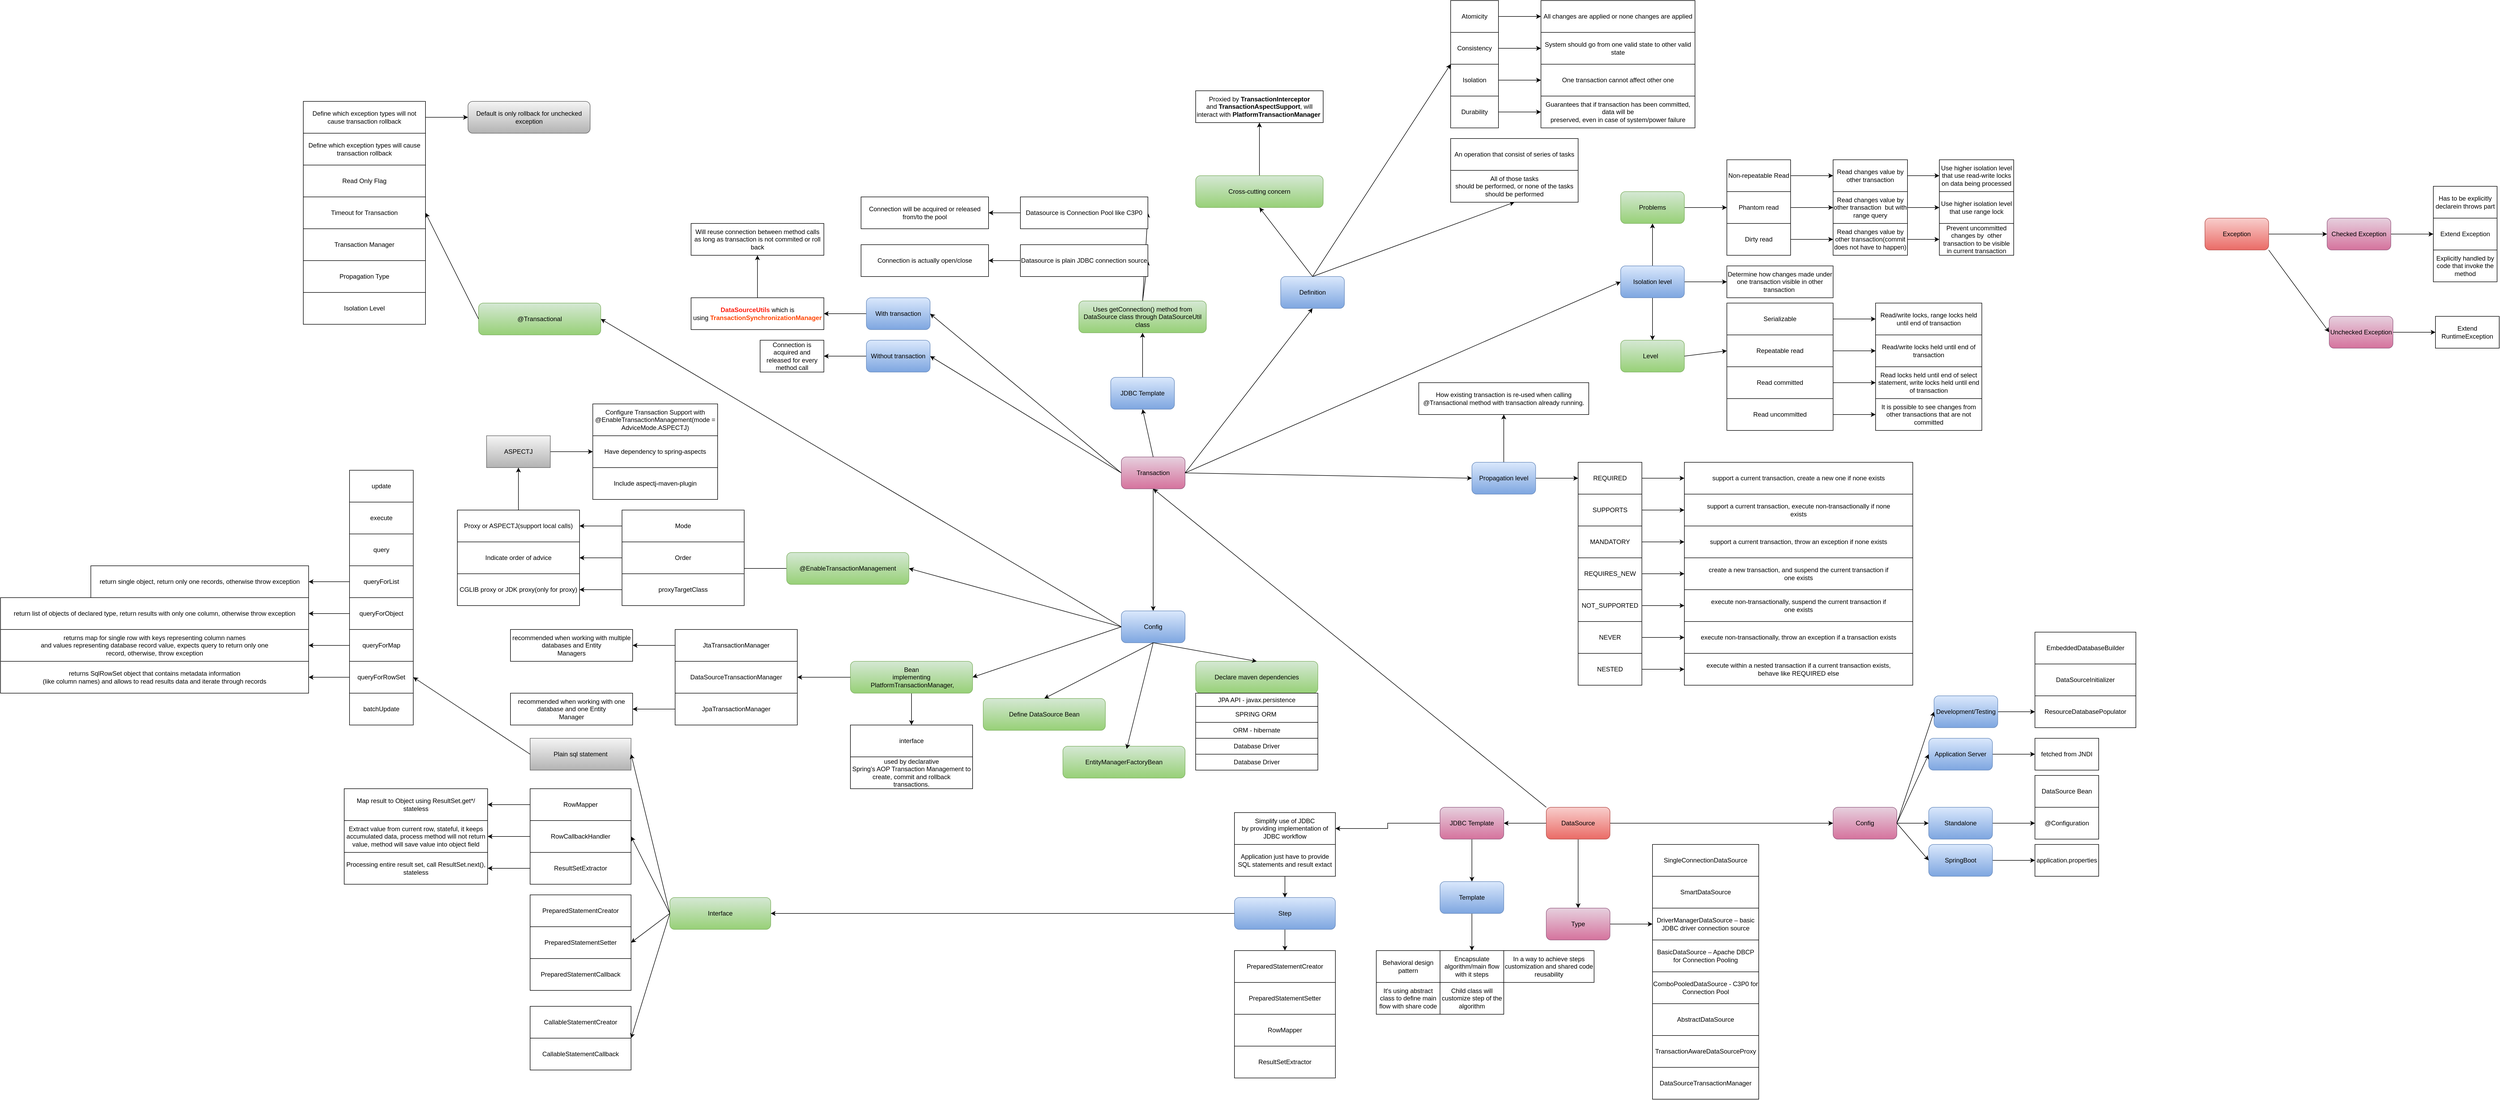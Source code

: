 <mxfile version="15.3.2" type="github">
  <diagram id="vxqOsvS4zF9z3B9JkorM" name="Page-1">
    <mxGraphModel dx="4663" dy="1943" grid="1" gridSize="10" guides="1" tooltips="1" connect="1" arrows="1" fold="1" page="1" pageScale="1" pageWidth="827" pageHeight="1169" math="0" shadow="0">
      <root>
        <mxCell id="0" />
        <mxCell id="1" parent="0" />
        <mxCell id="HqNNQ10qHDL0JFHi53qa-1" value="" style="edgeStyle=orthogonalEdgeStyle;rounded=0;orthogonalLoop=1;jettySize=auto;html=1;" edge="1" parent="1" source="HqNNQ10qHDL0JFHi53qa-2" target="HqNNQ10qHDL0JFHi53qa-8">
          <mxGeometry relative="1" as="geometry" />
        </mxCell>
        <mxCell id="HqNNQ10qHDL0JFHi53qa-2" value="Checked Exception" style="rounded=1;whiteSpace=wrap;html=1;gradientColor=#d5739d;fillColor=#e6d0de;strokeColor=#996185;" vertex="1" parent="1">
          <mxGeometry x="1230" y="-740" width="120" height="60" as="geometry" />
        </mxCell>
        <mxCell id="HqNNQ10qHDL0JFHi53qa-3" value="" style="edgeStyle=orthogonalEdgeStyle;rounded=0;orthogonalLoop=1;jettySize=auto;html=1;" edge="1" parent="1" source="HqNNQ10qHDL0JFHi53qa-4" target="HqNNQ10qHDL0JFHi53qa-2">
          <mxGeometry relative="1" as="geometry" />
        </mxCell>
        <mxCell id="HqNNQ10qHDL0JFHi53qa-4" value="Exception" style="rounded=1;whiteSpace=wrap;html=1;gradientColor=#ea6b66;fillColor=#f8cecc;strokeColor=#b85450;" vertex="1" parent="1">
          <mxGeometry x="1000" y="-740" width="120" height="60" as="geometry" />
        </mxCell>
        <mxCell id="HqNNQ10qHDL0JFHi53qa-5" value="" style="edgeStyle=orthogonalEdgeStyle;rounded=0;orthogonalLoop=1;jettySize=auto;html=1;" edge="1" parent="1" source="HqNNQ10qHDL0JFHi53qa-6" target="HqNNQ10qHDL0JFHi53qa-9">
          <mxGeometry relative="1" as="geometry" />
        </mxCell>
        <mxCell id="HqNNQ10qHDL0JFHi53qa-6" value="Unchecked Exception" style="rounded=1;whiteSpace=wrap;html=1;gradientColor=#d5739d;fillColor=#e6d0de;strokeColor=#996185;" vertex="1" parent="1">
          <mxGeometry x="1234" y="-555" width="120" height="60" as="geometry" />
        </mxCell>
        <mxCell id="HqNNQ10qHDL0JFHi53qa-7" value="" style="endArrow=classic;html=1;exitX=1;exitY=1;exitDx=0;exitDy=0;entryX=0;entryY=0.5;entryDx=0;entryDy=0;" edge="1" parent="1" source="HqNNQ10qHDL0JFHi53qa-4" target="HqNNQ10qHDL0JFHi53qa-6">
          <mxGeometry width="50" height="50" relative="1" as="geometry">
            <mxPoint x="950" y="-550" as="sourcePoint" />
            <mxPoint x="1000" y="-600" as="targetPoint" />
          </mxGeometry>
        </mxCell>
        <mxCell id="HqNNQ10qHDL0JFHi53qa-8" value="Extend Exception" style="rounded=0;whiteSpace=wrap;html=1;" vertex="1" parent="1">
          <mxGeometry x="1430" y="-740" width="120" height="60" as="geometry" />
        </mxCell>
        <mxCell id="HqNNQ10qHDL0JFHi53qa-9" value="Extend RuntimeException" style="rounded=0;whiteSpace=wrap;html=1;" vertex="1" parent="1">
          <mxGeometry x="1434" y="-555" width="120" height="60" as="geometry" />
        </mxCell>
        <mxCell id="HqNNQ10qHDL0JFHi53qa-10" value="Has to be explicitly declarein throws part" style="rounded=0;whiteSpace=wrap;html=1;" vertex="1" parent="1">
          <mxGeometry x="1430" y="-800" width="120" height="60" as="geometry" />
        </mxCell>
        <mxCell id="HqNNQ10qHDL0JFHi53qa-11" value="Explicitly handled by code that invoke the method" style="rounded=0;whiteSpace=wrap;html=1;" vertex="1" parent="1">
          <mxGeometry x="1430" y="-680" width="120" height="60" as="geometry" />
        </mxCell>
        <mxCell id="HqNNQ10qHDL0JFHi53qa-12" value="" style="edgeStyle=orthogonalEdgeStyle;rounded=0;orthogonalLoop=1;jettySize=auto;html=1;" edge="1" parent="1" source="HqNNQ10qHDL0JFHi53qa-15" target="HqNNQ10qHDL0JFHi53qa-17">
          <mxGeometry relative="1" as="geometry" />
        </mxCell>
        <mxCell id="HqNNQ10qHDL0JFHi53qa-13" value="" style="edgeStyle=orthogonalEdgeStyle;rounded=0;orthogonalLoop=1;jettySize=auto;html=1;" edge="1" parent="1" source="HqNNQ10qHDL0JFHi53qa-15" target="HqNNQ10qHDL0JFHi53qa-21">
          <mxGeometry relative="1" as="geometry" />
        </mxCell>
        <mxCell id="HqNNQ10qHDL0JFHi53qa-14" value="" style="edgeStyle=orthogonalEdgeStyle;rounded=0;orthogonalLoop=1;jettySize=auto;html=1;" edge="1" parent="1" source="HqNNQ10qHDL0JFHi53qa-15" target="HqNNQ10qHDL0JFHi53qa-48">
          <mxGeometry relative="1" as="geometry" />
        </mxCell>
        <mxCell id="HqNNQ10qHDL0JFHi53qa-15" value="DataSource" style="rounded=1;whiteSpace=wrap;html=1;gradientColor=#ea6b66;fillColor=#f8cecc;strokeColor=#b85450;" vertex="1" parent="1">
          <mxGeometry x="-240" y="370" width="120" height="60" as="geometry" />
        </mxCell>
        <mxCell id="HqNNQ10qHDL0JFHi53qa-16" value="" style="edgeStyle=orthogonalEdgeStyle;rounded=0;orthogonalLoop=1;jettySize=auto;html=1;" edge="1" parent="1" source="HqNNQ10qHDL0JFHi53qa-17" target="HqNNQ10qHDL0JFHi53qa-37">
          <mxGeometry relative="1" as="geometry" />
        </mxCell>
        <mxCell id="HqNNQ10qHDL0JFHi53qa-17" value="Config" style="rounded=1;whiteSpace=wrap;html=1;gradientColor=#d5739d;fillColor=#e6d0de;strokeColor=#996185;" vertex="1" parent="1">
          <mxGeometry x="300" y="370" width="120" height="60" as="geometry" />
        </mxCell>
        <mxCell id="HqNNQ10qHDL0JFHi53qa-18" value="@Configuration" style="rounded=0;whiteSpace=wrap;html=1;" vertex="1" parent="1">
          <mxGeometry x="680" y="370" width="120" height="60" as="geometry" />
        </mxCell>
        <mxCell id="HqNNQ10qHDL0JFHi53qa-19" value="DataSource Bean" style="rounded=0;whiteSpace=wrap;html=1;" vertex="1" parent="1">
          <mxGeometry x="680" y="310" width="120" height="60" as="geometry" />
        </mxCell>
        <mxCell id="HqNNQ10qHDL0JFHi53qa-20" value="" style="edgeStyle=orthogonalEdgeStyle;rounded=0;orthogonalLoop=1;jettySize=auto;html=1;" edge="1" parent="1" source="HqNNQ10qHDL0JFHi53qa-21" target="HqNNQ10qHDL0JFHi53qa-22">
          <mxGeometry relative="1" as="geometry" />
        </mxCell>
        <mxCell id="HqNNQ10qHDL0JFHi53qa-21" value="Type" style="rounded=1;whiteSpace=wrap;html=1;gradientColor=#d5739d;fillColor=#e6d0de;strokeColor=#996185;" vertex="1" parent="1">
          <mxGeometry x="-240" y="560" width="120" height="60" as="geometry" />
        </mxCell>
        <mxCell id="HqNNQ10qHDL0JFHi53qa-22" value="DriverManagerDataSource – basic JDBC driver connection source" style="rounded=0;whiteSpace=wrap;html=1;strokeColor=default;" vertex="1" parent="1">
          <mxGeometry x="-40" y="560" width="200" height="60" as="geometry" />
        </mxCell>
        <mxCell id="HqNNQ10qHDL0JFHi53qa-23" value="BasicDataSource – Apache DBCP for Connection Pooling" style="rounded=0;whiteSpace=wrap;html=1;strokeColor=default;" vertex="1" parent="1">
          <mxGeometry x="-40" y="620" width="200" height="60" as="geometry" />
        </mxCell>
        <mxCell id="HqNNQ10qHDL0JFHi53qa-24" value="ComboPooledDataSource - C3P0 for Connection Pool" style="rounded=0;whiteSpace=wrap;html=1;strokeColor=default;" vertex="1" parent="1">
          <mxGeometry x="-40" y="680" width="200" height="60" as="geometry" />
        </mxCell>
        <mxCell id="HqNNQ10qHDL0JFHi53qa-25" value="SmartDataSource" style="rounded=0;whiteSpace=wrap;html=1;strokeColor=default;" vertex="1" parent="1">
          <mxGeometry x="-40" y="500" width="200" height="60" as="geometry" />
        </mxCell>
        <mxCell id="HqNNQ10qHDL0JFHi53qa-26" value="AbstractDataSource" style="rounded=0;whiteSpace=wrap;html=1;strokeColor=default;" vertex="1" parent="1">
          <mxGeometry x="-40" y="740" width="200" height="60" as="geometry" />
        </mxCell>
        <mxCell id="HqNNQ10qHDL0JFHi53qa-27" value="SingleConnectionDataSource" style="rounded=0;whiteSpace=wrap;html=1;strokeColor=default;" vertex="1" parent="1">
          <mxGeometry x="-40" y="440" width="200" height="60" as="geometry" />
        </mxCell>
        <mxCell id="HqNNQ10qHDL0JFHi53qa-28" value="TransactionAwareDataSourceProxy" style="rounded=0;whiteSpace=wrap;html=1;strokeColor=default;" vertex="1" parent="1">
          <mxGeometry x="-40" y="800" width="200" height="60" as="geometry" />
        </mxCell>
        <mxCell id="HqNNQ10qHDL0JFHi53qa-29" value="DataSourceTransactionManager" style="rounded=0;whiteSpace=wrap;html=1;strokeColor=default;" vertex="1" parent="1">
          <mxGeometry x="-40" y="860" width="200" height="60" as="geometry" />
        </mxCell>
        <mxCell id="HqNNQ10qHDL0JFHi53qa-30" value="" style="edgeStyle=orthogonalEdgeStyle;rounded=0;orthogonalLoop=1;jettySize=auto;html=1;" edge="1" parent="1" source="HqNNQ10qHDL0JFHi53qa-31" target="HqNNQ10qHDL0JFHi53qa-32">
          <mxGeometry relative="1" as="geometry" />
        </mxCell>
        <mxCell id="HqNNQ10qHDL0JFHi53qa-31" value="SpringBoot" style="rounded=1;whiteSpace=wrap;html=1;gradientColor=#7ea6e0;fillColor=#dae8fc;strokeColor=#6c8ebf;" vertex="1" parent="1">
          <mxGeometry x="480" y="440" width="120" height="60" as="geometry" />
        </mxCell>
        <mxCell id="HqNNQ10qHDL0JFHi53qa-32" value="application.properties" style="rounded=0;whiteSpace=wrap;html=1;" vertex="1" parent="1">
          <mxGeometry x="680" y="440" width="120" height="60" as="geometry" />
        </mxCell>
        <mxCell id="HqNNQ10qHDL0JFHi53qa-33" value="" style="edgeStyle=orthogonalEdgeStyle;rounded=0;orthogonalLoop=1;jettySize=auto;html=1;" edge="1" parent="1" source="HqNNQ10qHDL0JFHi53qa-34" target="HqNNQ10qHDL0JFHi53qa-35">
          <mxGeometry relative="1" as="geometry" />
        </mxCell>
        <mxCell id="HqNNQ10qHDL0JFHi53qa-34" value="Application Server" style="rounded=1;whiteSpace=wrap;html=1;gradientColor=#7ea6e0;fillColor=#dae8fc;strokeColor=#6c8ebf;" vertex="1" parent="1">
          <mxGeometry x="480" y="240" width="120" height="60" as="geometry" />
        </mxCell>
        <mxCell id="HqNNQ10qHDL0JFHi53qa-35" value="fetched from JNDI" style="rounded=0;whiteSpace=wrap;html=1;" vertex="1" parent="1">
          <mxGeometry x="680" y="240" width="120" height="60" as="geometry" />
        </mxCell>
        <mxCell id="HqNNQ10qHDL0JFHi53qa-36" value="" style="edgeStyle=orthogonalEdgeStyle;rounded=0;orthogonalLoop=1;jettySize=auto;html=1;entryX=0;entryY=0.5;entryDx=0;entryDy=0;" edge="1" parent="1" source="HqNNQ10qHDL0JFHi53qa-37" target="HqNNQ10qHDL0JFHi53qa-18">
          <mxGeometry relative="1" as="geometry" />
        </mxCell>
        <mxCell id="HqNNQ10qHDL0JFHi53qa-37" value="Standalone" style="rounded=1;whiteSpace=wrap;html=1;gradientColor=#7ea6e0;fillColor=#dae8fc;strokeColor=#6c8ebf;" vertex="1" parent="1">
          <mxGeometry x="480" y="370" width="120" height="60" as="geometry" />
        </mxCell>
        <mxCell id="HqNNQ10qHDL0JFHi53qa-38" value="" style="endArrow=classic;html=1;exitX=1;exitY=0.5;exitDx=0;exitDy=0;entryX=0;entryY=0.5;entryDx=0;entryDy=0;" edge="1" parent="1" source="HqNNQ10qHDL0JFHi53qa-17" target="HqNNQ10qHDL0JFHi53qa-34">
          <mxGeometry width="50" height="50" relative="1" as="geometry">
            <mxPoint x="420" y="540" as="sourcePoint" />
            <mxPoint x="470" y="490" as="targetPoint" />
          </mxGeometry>
        </mxCell>
        <mxCell id="HqNNQ10qHDL0JFHi53qa-39" value="" style="endArrow=classic;html=1;exitX=1;exitY=0.5;exitDx=0;exitDy=0;entryX=0;entryY=0.5;entryDx=0;entryDy=0;" edge="1" parent="1" source="HqNNQ10qHDL0JFHi53qa-17" target="HqNNQ10qHDL0JFHi53qa-31">
          <mxGeometry width="50" height="50" relative="1" as="geometry">
            <mxPoint x="420" y="540" as="sourcePoint" />
            <mxPoint x="240" y="470" as="targetPoint" />
          </mxGeometry>
        </mxCell>
        <mxCell id="HqNNQ10qHDL0JFHi53qa-40" value="" style="edgeStyle=orthogonalEdgeStyle;rounded=0;orthogonalLoop=1;jettySize=auto;html=1;" edge="1" parent="1" source="HqNNQ10qHDL0JFHi53qa-41" target="HqNNQ10qHDL0JFHi53qa-44">
          <mxGeometry relative="1" as="geometry" />
        </mxCell>
        <mxCell id="HqNNQ10qHDL0JFHi53qa-41" value="Development/Testing" style="rounded=1;whiteSpace=wrap;html=1;gradientColor=#7ea6e0;fillColor=#dae8fc;strokeColor=#6c8ebf;" vertex="1" parent="1">
          <mxGeometry x="490" y="160" width="120" height="60" as="geometry" />
        </mxCell>
        <mxCell id="HqNNQ10qHDL0JFHi53qa-42" value="EmbeddedDatabaseBuilder" style="rounded=0;whiteSpace=wrap;html=1;" vertex="1" parent="1">
          <mxGeometry x="680" y="40" width="190" height="60" as="geometry" />
        </mxCell>
        <mxCell id="HqNNQ10qHDL0JFHi53qa-43" value="DataSourceInitializer" style="rounded=0;whiteSpace=wrap;html=1;" vertex="1" parent="1">
          <mxGeometry x="680" y="100" width="190" height="60" as="geometry" />
        </mxCell>
        <mxCell id="HqNNQ10qHDL0JFHi53qa-44" value="ResourceDatabasePopulator" style="rounded=0;whiteSpace=wrap;html=1;" vertex="1" parent="1">
          <mxGeometry x="680" y="160" width="190" height="60" as="geometry" />
        </mxCell>
        <mxCell id="HqNNQ10qHDL0JFHi53qa-45" value="" style="endArrow=classic;html=1;exitX=1;exitY=0.5;exitDx=0;exitDy=0;entryX=0;entryY=0.5;entryDx=0;entryDy=0;" edge="1" parent="1" source="HqNNQ10qHDL0JFHi53qa-17" target="HqNNQ10qHDL0JFHi53qa-41">
          <mxGeometry width="50" height="50" relative="1" as="geometry">
            <mxPoint x="170" y="330" as="sourcePoint" />
            <mxPoint x="220" y="280" as="targetPoint" />
          </mxGeometry>
        </mxCell>
        <mxCell id="HqNNQ10qHDL0JFHi53qa-46" value="" style="edgeStyle=orthogonalEdgeStyle;rounded=0;orthogonalLoop=1;jettySize=auto;html=1;" edge="1" parent="1" source="HqNNQ10qHDL0JFHi53qa-48" target="HqNNQ10qHDL0JFHi53qa-50">
          <mxGeometry relative="1" as="geometry" />
        </mxCell>
        <mxCell id="HqNNQ10qHDL0JFHi53qa-47" value="" style="edgeStyle=orthogonalEdgeStyle;rounded=0;orthogonalLoop=1;jettySize=auto;html=1;" edge="1" parent="1" source="HqNNQ10qHDL0JFHi53qa-48" target="HqNNQ10qHDL0JFHi53qa-58">
          <mxGeometry relative="1" as="geometry" />
        </mxCell>
        <mxCell id="HqNNQ10qHDL0JFHi53qa-48" value="JDBC Template" style="whiteSpace=wrap;html=1;rounded=1;strokeColor=#996185;fillColor=#e6d0de;gradientColor=#d5739d;" vertex="1" parent="1">
          <mxGeometry x="-440" y="370" width="120" height="60" as="geometry" />
        </mxCell>
        <mxCell id="HqNNQ10qHDL0JFHi53qa-49" value="" style="edgeStyle=orthogonalEdgeStyle;rounded=0;orthogonalLoop=1;jettySize=auto;html=1;" edge="1" parent="1" source="HqNNQ10qHDL0JFHi53qa-50" target="HqNNQ10qHDL0JFHi53qa-53">
          <mxGeometry relative="1" as="geometry" />
        </mxCell>
        <mxCell id="HqNNQ10qHDL0JFHi53qa-50" value="Template" style="rounded=1;whiteSpace=wrap;html=1;strokeColor=#6c8ebf;gradientColor=#7ea6e0;fillColor=#dae8fc;" vertex="1" parent="1">
          <mxGeometry x="-440" y="510" width="120" height="60" as="geometry" />
        </mxCell>
        <mxCell id="HqNNQ10qHDL0JFHi53qa-51" value="" style="group" vertex="1" connectable="0" parent="1">
          <mxGeometry x="-560" y="640" width="410" height="60" as="geometry" />
        </mxCell>
        <mxCell id="HqNNQ10qHDL0JFHi53qa-52" value="Behavioral design pattern" style="rounded=0;whiteSpace=wrap;html=1;strokeColor=default;" vertex="1" parent="HqNNQ10qHDL0JFHi53qa-51">
          <mxGeometry width="120" height="60" as="geometry" />
        </mxCell>
        <mxCell id="HqNNQ10qHDL0JFHi53qa-53" value="Encapsulate algorithm/main flow with it steps" style="rounded=0;whiteSpace=wrap;html=1;strokeColor=default;" vertex="1" parent="HqNNQ10qHDL0JFHi53qa-51">
          <mxGeometry x="120" width="120" height="60" as="geometry" />
        </mxCell>
        <mxCell id="HqNNQ10qHDL0JFHi53qa-54" value="&lt;div&gt;In a way to achieve steps&lt;/div&gt;&lt;div&gt;customization and shared code reusability&lt;/div&gt;" style="rounded=0;whiteSpace=wrap;html=1;strokeColor=default;" vertex="1" parent="HqNNQ10qHDL0JFHi53qa-51">
          <mxGeometry x="240" width="170" height="60" as="geometry" />
        </mxCell>
        <mxCell id="HqNNQ10qHDL0JFHi53qa-55" value="It&#39;s using abstract class to define main flow with share code" style="rounded=0;whiteSpace=wrap;html=1;strokeColor=default;" vertex="1" parent="1">
          <mxGeometry x="-560" y="700" width="120" height="60" as="geometry" />
        </mxCell>
        <mxCell id="HqNNQ10qHDL0JFHi53qa-56" value="Child class will customize step of the algorithm" style="rounded=0;whiteSpace=wrap;html=1;strokeColor=default;" vertex="1" parent="1">
          <mxGeometry x="-440" y="700" width="120" height="60" as="geometry" />
        </mxCell>
        <mxCell id="HqNNQ10qHDL0JFHi53qa-57" value="" style="group" vertex="1" connectable="0" parent="1">
          <mxGeometry x="-827" y="380" width="190" height="500" as="geometry" />
        </mxCell>
        <mxCell id="HqNNQ10qHDL0JFHi53qa-58" value="Simplify use of JDBC&lt;br&gt;by providing implementation of JDBC workflow" style="whiteSpace=wrap;html=1;rounded=0;" vertex="1" parent="HqNNQ10qHDL0JFHi53qa-57">
          <mxGeometry width="190" height="60" as="geometry" />
        </mxCell>
        <mxCell id="HqNNQ10qHDL0JFHi53qa-59" value="Application just have to provide SQL statements and result extact" style="whiteSpace=wrap;html=1;rounded=0;" vertex="1" parent="HqNNQ10qHDL0JFHi53qa-57">
          <mxGeometry y="60" width="190" height="60" as="geometry" />
        </mxCell>
        <mxCell id="HqNNQ10qHDL0JFHi53qa-60" value="PreparedStatementCreator" style="whiteSpace=wrap;html=1;rounded=0;" vertex="1" parent="HqNNQ10qHDL0JFHi53qa-57">
          <mxGeometry y="260" width="190" height="60" as="geometry" />
        </mxCell>
        <mxCell id="HqNNQ10qHDL0JFHi53qa-61" value="ResultSetExtractor" style="whiteSpace=wrap;html=1;rounded=0;" vertex="1" parent="HqNNQ10qHDL0JFHi53qa-57">
          <mxGeometry y="440" width="190" height="60" as="geometry" />
        </mxCell>
        <mxCell id="HqNNQ10qHDL0JFHi53qa-62" value="PreparedStatementSetter" style="whiteSpace=wrap;html=1;rounded=0;" vertex="1" parent="HqNNQ10qHDL0JFHi53qa-57">
          <mxGeometry y="320" width="190" height="60" as="geometry" />
        </mxCell>
        <mxCell id="HqNNQ10qHDL0JFHi53qa-63" value="RowMapper" style="whiteSpace=wrap;html=1;rounded=0;" vertex="1" parent="HqNNQ10qHDL0JFHi53qa-57">
          <mxGeometry y="380" width="190" height="60" as="geometry" />
        </mxCell>
        <mxCell id="HqNNQ10qHDL0JFHi53qa-64" value="" style="edgeStyle=orthogonalEdgeStyle;rounded=0;orthogonalLoop=1;jettySize=auto;html=1;" edge="1" parent="HqNNQ10qHDL0JFHi53qa-57" source="HqNNQ10qHDL0JFHi53qa-65">
          <mxGeometry relative="1" as="geometry">
            <mxPoint x="95" y="260" as="targetPoint" />
          </mxGeometry>
        </mxCell>
        <mxCell id="HqNNQ10qHDL0JFHi53qa-65" value="Step" style="whiteSpace=wrap;html=1;rounded=1;gradientColor=#7ea6e0;fillColor=#dae8fc;strokeColor=#6c8ebf;" vertex="1" parent="HqNNQ10qHDL0JFHi53qa-57">
          <mxGeometry y="160" width="190" height="60" as="geometry" />
        </mxCell>
        <mxCell id="HqNNQ10qHDL0JFHi53qa-66" value="" style="edgeStyle=orthogonalEdgeStyle;rounded=0;orthogonalLoop=1;jettySize=auto;html=1;" edge="1" parent="HqNNQ10qHDL0JFHi53qa-57" source="HqNNQ10qHDL0JFHi53qa-59" target="HqNNQ10qHDL0JFHi53qa-65">
          <mxGeometry relative="1" as="geometry" />
        </mxCell>
        <mxCell id="HqNNQ10qHDL0JFHi53qa-67" value="Interface" style="whiteSpace=wrap;html=1;rounded=1;gradientColor=#97d077;fillColor=#d5e8d4;strokeColor=#82b366;" vertex="1" parent="1">
          <mxGeometry x="-1890" y="540" width="190" height="60" as="geometry" />
        </mxCell>
        <mxCell id="HqNNQ10qHDL0JFHi53qa-68" value="" style="edgeStyle=orthogonalEdgeStyle;rounded=0;orthogonalLoop=1;jettySize=auto;html=1;" edge="1" parent="1" source="HqNNQ10qHDL0JFHi53qa-65" target="HqNNQ10qHDL0JFHi53qa-67">
          <mxGeometry relative="1" as="geometry" />
        </mxCell>
        <mxCell id="HqNNQ10qHDL0JFHi53qa-69" value="" style="edgeStyle=orthogonalEdgeStyle;rounded=0;orthogonalLoop=1;jettySize=auto;html=1;" edge="1" parent="1" source="HqNNQ10qHDL0JFHi53qa-70" target="HqNNQ10qHDL0JFHi53qa-75">
          <mxGeometry relative="1" as="geometry" />
        </mxCell>
        <mxCell id="HqNNQ10qHDL0JFHi53qa-70" value="RowMapper" style="whiteSpace=wrap;html=1;rounded=0;" vertex="1" parent="1">
          <mxGeometry x="-2153" y="335" width="190" height="60" as="geometry" />
        </mxCell>
        <mxCell id="HqNNQ10qHDL0JFHi53qa-71" value="" style="edgeStyle=orthogonalEdgeStyle;rounded=0;orthogonalLoop=1;jettySize=auto;html=1;" edge="1" parent="1" source="HqNNQ10qHDL0JFHi53qa-72" target="HqNNQ10qHDL0JFHi53qa-76">
          <mxGeometry relative="1" as="geometry" />
        </mxCell>
        <mxCell id="HqNNQ10qHDL0JFHi53qa-72" value="RowCallbackHandler" style="whiteSpace=wrap;html=1;rounded=0;" vertex="1" parent="1">
          <mxGeometry x="-2153" y="395" width="190" height="60" as="geometry" />
        </mxCell>
        <mxCell id="HqNNQ10qHDL0JFHi53qa-73" value="" style="edgeStyle=orthogonalEdgeStyle;rounded=0;orthogonalLoop=1;jettySize=auto;html=1;" edge="1" parent="1" source="HqNNQ10qHDL0JFHi53qa-74" target="HqNNQ10qHDL0JFHi53qa-77">
          <mxGeometry relative="1" as="geometry" />
        </mxCell>
        <mxCell id="HqNNQ10qHDL0JFHi53qa-74" value="ResultSetExtractor" style="whiteSpace=wrap;html=1;rounded=0;" vertex="1" parent="1">
          <mxGeometry x="-2153" y="455" width="190" height="60" as="geometry" />
        </mxCell>
        <mxCell id="HqNNQ10qHDL0JFHi53qa-75" value="Map result to Object using ResultSet.get*/ stateless" style="whiteSpace=wrap;html=1;rounded=0;" vertex="1" parent="1">
          <mxGeometry x="-2503" y="335" width="270" height="60" as="geometry" />
        </mxCell>
        <mxCell id="HqNNQ10qHDL0JFHi53qa-76" value="Extract value from current row, stateful, it keeps accumulated data, process method will not return value, method will save value into object field" style="whiteSpace=wrap;html=1;rounded=0;" vertex="1" parent="1">
          <mxGeometry x="-2503" y="395" width="270" height="60" as="geometry" />
        </mxCell>
        <mxCell id="HqNNQ10qHDL0JFHi53qa-77" value="Processing entire result set, call ResultSet.next(), stateless" style="whiteSpace=wrap;html=1;rounded=0;" vertex="1" parent="1">
          <mxGeometry x="-2503" y="455" width="270" height="60" as="geometry" />
        </mxCell>
        <mxCell id="HqNNQ10qHDL0JFHi53qa-78" value="" style="endArrow=classic;html=1;exitX=0;exitY=0.5;exitDx=0;exitDy=0;entryX=1;entryY=0.5;entryDx=0;entryDy=0;" edge="1" parent="1" source="HqNNQ10qHDL0JFHi53qa-67" target="HqNNQ10qHDL0JFHi53qa-72">
          <mxGeometry width="50" height="50" relative="1" as="geometry">
            <mxPoint x="-2063" y="635" as="sourcePoint" />
            <mxPoint x="-2013" y="585" as="targetPoint" />
          </mxGeometry>
        </mxCell>
        <mxCell id="HqNNQ10qHDL0JFHi53qa-79" value="PreparedStatementCreator" style="whiteSpace=wrap;html=1;rounded=0;" vertex="1" parent="1">
          <mxGeometry x="-2153" y="535" width="190" height="60" as="geometry" />
        </mxCell>
        <mxCell id="HqNNQ10qHDL0JFHi53qa-80" value="PreparedStatementSetter" style="whiteSpace=wrap;html=1;rounded=0;" vertex="1" parent="1">
          <mxGeometry x="-2153" y="595" width="190" height="60" as="geometry" />
        </mxCell>
        <mxCell id="HqNNQ10qHDL0JFHi53qa-81" value="CallableStatementCreator" style="whiteSpace=wrap;html=1;rounded=0;" vertex="1" parent="1">
          <mxGeometry x="-2153" y="745" width="190" height="60" as="geometry" />
        </mxCell>
        <mxCell id="HqNNQ10qHDL0JFHi53qa-82" value="PreparedStatementCallback" style="whiteSpace=wrap;html=1;rounded=0;" vertex="1" parent="1">
          <mxGeometry x="-2153" y="655" width="190" height="60" as="geometry" />
        </mxCell>
        <mxCell id="HqNNQ10qHDL0JFHi53qa-83" value="CallableStatementCallback" style="whiteSpace=wrap;html=1;rounded=0;" vertex="1" parent="1">
          <mxGeometry x="-2153" y="805" width="190" height="60" as="geometry" />
        </mxCell>
        <mxCell id="HqNNQ10qHDL0JFHi53qa-84" value="" style="endArrow=classic;html=1;exitX=0;exitY=0.5;exitDx=0;exitDy=0;entryX=1;entryY=0.5;entryDx=0;entryDy=0;" edge="1" parent="1" source="HqNNQ10qHDL0JFHi53qa-67" target="HqNNQ10qHDL0JFHi53qa-80">
          <mxGeometry width="50" height="50" relative="1" as="geometry">
            <mxPoint x="-1893" y="725" as="sourcePoint" />
            <mxPoint x="-1843" y="675" as="targetPoint" />
          </mxGeometry>
        </mxCell>
        <mxCell id="HqNNQ10qHDL0JFHi53qa-85" value="" style="endArrow=classic;html=1;exitX=0;exitY=0.5;exitDx=0;exitDy=0;entryX=1;entryY=0;entryDx=0;entryDy=0;" edge="1" parent="1" source="HqNNQ10qHDL0JFHi53qa-67" target="HqNNQ10qHDL0JFHi53qa-83">
          <mxGeometry width="50" height="50" relative="1" as="geometry">
            <mxPoint x="-1873" y="745" as="sourcePoint" />
            <mxPoint x="-1823" y="695" as="targetPoint" />
          </mxGeometry>
        </mxCell>
        <mxCell id="HqNNQ10qHDL0JFHi53qa-86" value="Plain sql statement" style="whiteSpace=wrap;html=1;rounded=0;gradientColor=#b3b3b3;fillColor=#f5f5f5;strokeColor=#666666;" vertex="1" parent="1">
          <mxGeometry x="-2153" y="240" width="190" height="60" as="geometry" />
        </mxCell>
        <mxCell id="HqNNQ10qHDL0JFHi53qa-87" value="" style="endArrow=classic;html=1;exitX=0;exitY=0.5;exitDx=0;exitDy=0;entryX=1;entryY=0.5;entryDx=0;entryDy=0;" edge="1" parent="1" source="HqNNQ10qHDL0JFHi53qa-67" target="HqNNQ10qHDL0JFHi53qa-86">
          <mxGeometry width="50" height="50" relative="1" as="geometry">
            <mxPoint x="-1893" y="455" as="sourcePoint" />
            <mxPoint x="-1963" y="205" as="targetPoint" />
          </mxGeometry>
        </mxCell>
        <mxCell id="HqNNQ10qHDL0JFHi53qa-88" value="" style="endArrow=classic;html=1;exitX=0;exitY=0.5;exitDx=0;exitDy=0;entryX=1;entryY=0.5;entryDx=0;entryDy=0;" edge="1" parent="1" source="HqNNQ10qHDL0JFHi53qa-86" target="HqNNQ10qHDL0JFHi53qa-117">
          <mxGeometry width="50" height="50" relative="1" as="geometry">
            <mxPoint x="-2183" y="265" as="sourcePoint" />
            <mxPoint x="-2343" y="105" as="targetPoint" />
          </mxGeometry>
        </mxCell>
        <mxCell id="HqNNQ10qHDL0JFHi53qa-89" value="" style="edgeStyle=orthogonalEdgeStyle;rounded=0;orthogonalLoop=1;jettySize=auto;html=1;" edge="1" parent="1" source="HqNNQ10qHDL0JFHi53qa-90" target="HqNNQ10qHDL0JFHi53qa-155">
          <mxGeometry relative="1" as="geometry" />
        </mxCell>
        <mxCell id="HqNNQ10qHDL0JFHi53qa-90" value="Transaction" style="whiteSpace=wrap;html=1;rounded=1;strokeColor=#996185;fillColor=#e6d0de;gradientColor=#d5739d;" vertex="1" parent="1">
          <mxGeometry x="-1040" y="-290" width="120" height="60" as="geometry" />
        </mxCell>
        <mxCell id="HqNNQ10qHDL0JFHi53qa-91" value="" style="endArrow=classic;html=1;exitX=0;exitY=0;exitDx=0;exitDy=0;entryX=0.5;entryY=1;entryDx=0;entryDy=0;" edge="1" parent="1" source="HqNNQ10qHDL0JFHi53qa-15" target="HqNNQ10qHDL0JFHi53qa-90">
          <mxGeometry width="50" height="50" relative="1" as="geometry">
            <mxPoint x="-480" y="320" as="sourcePoint" />
            <mxPoint x="-430" y="270" as="targetPoint" />
          </mxGeometry>
        </mxCell>
        <mxCell id="HqNNQ10qHDL0JFHi53qa-92" value="" style="edgeStyle=orthogonalEdgeStyle;rounded=0;orthogonalLoop=1;jettySize=auto;html=1;exitX=0;exitY=0.5;exitDx=0;exitDy=0;entryX=1;entryY=0.5;entryDx=0;entryDy=0;" edge="1" parent="1" source="HqNNQ10qHDL0JFHi53qa-93" target="HqNNQ10qHDL0JFHi53qa-94">
          <mxGeometry relative="1" as="geometry">
            <mxPoint x="-1730" y="-480" as="sourcePoint" />
            <mxPoint x="-1810" y="-480" as="targetPoint" />
          </mxGeometry>
        </mxCell>
        <mxCell id="HqNNQ10qHDL0JFHi53qa-93" value="Without transaction" style="whiteSpace=wrap;html=1;rounded=1;gradientColor=#7ea6e0;fillColor=#dae8fc;strokeColor=#6c8ebf;" vertex="1" parent="1">
          <mxGeometry x="-1520" y="-510" width="120" height="60" as="geometry" />
        </mxCell>
        <mxCell id="HqNNQ10qHDL0JFHi53qa-94" value="&lt;div&gt;Connection is acquired and&lt;/div&gt;&lt;div&gt;released for every method call&lt;/div&gt;" style="whiteSpace=wrap;html=1;rounded=0;" vertex="1" parent="1">
          <mxGeometry x="-1720" y="-510" width="120" height="60" as="geometry" />
        </mxCell>
        <mxCell id="HqNNQ10qHDL0JFHi53qa-95" value="" style="edgeStyle=orthogonalEdgeStyle;rounded=0;orthogonalLoop=1;jettySize=auto;html=1;" edge="1" parent="1" source="HqNNQ10qHDL0JFHi53qa-96" target="HqNNQ10qHDL0JFHi53qa-98">
          <mxGeometry relative="1" as="geometry" />
        </mxCell>
        <mxCell id="HqNNQ10qHDL0JFHi53qa-96" value="With transaction" style="whiteSpace=wrap;html=1;rounded=1;gradientColor=#7ea6e0;fillColor=#dae8fc;strokeColor=#6c8ebf;" vertex="1" parent="1">
          <mxGeometry x="-1520" y="-590" width="120" height="60" as="geometry" />
        </mxCell>
        <mxCell id="HqNNQ10qHDL0JFHi53qa-97" value="" style="edgeStyle=orthogonalEdgeStyle;rounded=0;orthogonalLoop=1;jettySize=auto;html=1;" edge="1" parent="1" source="HqNNQ10qHDL0JFHi53qa-98" target="HqNNQ10qHDL0JFHi53qa-99">
          <mxGeometry relative="1" as="geometry" />
        </mxCell>
        <mxCell id="HqNNQ10qHDL0JFHi53qa-98" value="&lt;b&gt;&lt;font color=&quot;#ff1d0d&quot;&gt;DataSourceUtils&lt;/font&gt;&lt;/b&gt; which is using&amp;nbsp;&lt;font color=&quot;#ff4400&quot;&gt;&lt;b&gt;TransactionSynchronizationManager&lt;/b&gt;&lt;/font&gt;" style="whiteSpace=wrap;html=1;rounded=0;" vertex="1" parent="1">
          <mxGeometry x="-1850" y="-590" width="250" height="60" as="geometry" />
        </mxCell>
        <mxCell id="HqNNQ10qHDL0JFHi53qa-99" value="Will reuse connection between method calls as long as transaction is not commited or roll back" style="whiteSpace=wrap;html=1;rounded=0;" vertex="1" parent="1">
          <mxGeometry x="-1850" y="-730" width="250" height="60" as="geometry" />
        </mxCell>
        <mxCell id="HqNNQ10qHDL0JFHi53qa-100" value="" style="endArrow=classic;html=1;exitX=0;exitY=0.5;exitDx=0;exitDy=0;entryX=1;entryY=0.5;entryDx=0;entryDy=0;" edge="1" parent="1" source="HqNNQ10qHDL0JFHi53qa-90" target="HqNNQ10qHDL0JFHi53qa-96">
          <mxGeometry width="50" height="50" relative="1" as="geometry">
            <mxPoint x="-840" y="310" as="sourcePoint" />
            <mxPoint x="-658" y="180" as="targetPoint" />
          </mxGeometry>
        </mxCell>
        <mxCell id="HqNNQ10qHDL0JFHi53qa-101" value="" style="edgeStyle=orthogonalEdgeStyle;rounded=0;orthogonalLoop=1;jettySize=auto;html=1;" edge="1" parent="1" source="HqNNQ10qHDL0JFHi53qa-102" target="HqNNQ10qHDL0JFHi53qa-103">
          <mxGeometry relative="1" as="geometry">
            <mxPoint x="-650" y="-280" as="targetPoint" />
          </mxGeometry>
        </mxCell>
        <mxCell id="HqNNQ10qHDL0JFHi53qa-102" value="JDBC Template" style="whiteSpace=wrap;html=1;rounded=1;strokeColor=#6c8ebf;fillColor=#dae8fc;gradientColor=#7ea6e0;" vertex="1" parent="1">
          <mxGeometry x="-1060" y="-440" width="120" height="60" as="geometry" />
        </mxCell>
        <mxCell id="HqNNQ10qHDL0JFHi53qa-103" value="Uses getConnection() method from DataSource class through DataSourceUtil class" style="whiteSpace=wrap;html=1;rounded=1;gradientColor=#97d077;fillColor=#d5e8d4;strokeColor=#82b366;" vertex="1" parent="1">
          <mxGeometry x="-1120" y="-584" width="240" height="60" as="geometry" />
        </mxCell>
        <mxCell id="HqNNQ10qHDL0JFHi53qa-104" value="" style="endArrow=classic;html=1;exitX=0.5;exitY=0;exitDx=0;exitDy=0;entryX=1;entryY=0.5;entryDx=0;entryDy=0;" edge="1" parent="1" source="HqNNQ10qHDL0JFHi53qa-103" target="HqNNQ10qHDL0JFHi53qa-149">
          <mxGeometry width="50" height="50" relative="1" as="geometry">
            <mxPoint x="-650" y="-340" as="sourcePoint" />
            <mxPoint x="-860" y="-510" as="targetPoint" />
          </mxGeometry>
        </mxCell>
        <mxCell id="HqNNQ10qHDL0JFHi53qa-105" value="" style="endArrow=classic;html=1;exitX=0.5;exitY=0;exitDx=0;exitDy=0;entryX=1;entryY=0.5;entryDx=0;entryDy=0;" edge="1" parent="1" source="HqNNQ10qHDL0JFHi53qa-103" target="HqNNQ10qHDL0JFHi53qa-146">
          <mxGeometry width="50" height="50" relative="1" as="geometry">
            <mxPoint x="-650" y="-340" as="sourcePoint" />
            <mxPoint x="-930" y="-410" as="targetPoint" />
          </mxGeometry>
        </mxCell>
        <mxCell id="HqNNQ10qHDL0JFHi53qa-106" value="return single object, return only one records, otherwise throw exception" style="rounded=0;whiteSpace=wrap;html=1;strokeColor=default;" vertex="1" parent="1">
          <mxGeometry x="-2980" y="-85" width="410" height="60" as="geometry" />
        </mxCell>
        <mxCell id="HqNNQ10qHDL0JFHi53qa-107" value="return list of objects of declared type, return results with only one column, otherwise throw exception" style="rounded=0;whiteSpace=wrap;html=1;strokeColor=default;" vertex="1" parent="1">
          <mxGeometry x="-3150" y="-25" width="580" height="60" as="geometry" />
        </mxCell>
        <mxCell id="HqNNQ10qHDL0JFHi53qa-108" value="&lt;div&gt;returns map for single row with keys representing column names&lt;/div&gt;&lt;div&gt;and values representing database record value, expects query to return only one&lt;/div&gt;&lt;div&gt;record, otherwise, throw exception&lt;/div&gt;" style="rounded=0;whiteSpace=wrap;html=1;strokeColor=default;" vertex="1" parent="1">
          <mxGeometry x="-3150" y="35" width="580" height="60" as="geometry" />
        </mxCell>
        <mxCell id="HqNNQ10qHDL0JFHi53qa-109" value="query" style="rounded=0;whiteSpace=wrap;html=1;strokeColor=default;" vertex="1" parent="1">
          <mxGeometry x="-2493" y="-145" width="120" height="60" as="geometry" />
        </mxCell>
        <mxCell id="HqNNQ10qHDL0JFHi53qa-110" value="" style="edgeStyle=orthogonalEdgeStyle;rounded=0;orthogonalLoop=1;jettySize=auto;html=1;entryX=1;entryY=0.5;entryDx=0;entryDy=0;" edge="1" parent="1" source="HqNNQ10qHDL0JFHi53qa-111" target="HqNNQ10qHDL0JFHi53qa-106">
          <mxGeometry relative="1" as="geometry" />
        </mxCell>
        <mxCell id="HqNNQ10qHDL0JFHi53qa-111" value="queryForList" style="rounded=0;whiteSpace=wrap;html=1;strokeColor=default;" vertex="1" parent="1">
          <mxGeometry x="-2493" y="-85" width="120" height="60" as="geometry" />
        </mxCell>
        <mxCell id="HqNNQ10qHDL0JFHi53qa-112" value="" style="edgeStyle=orthogonalEdgeStyle;rounded=0;orthogonalLoop=1;jettySize=auto;html=1;entryX=1;entryY=0.5;entryDx=0;entryDy=0;" edge="1" parent="1" source="HqNNQ10qHDL0JFHi53qa-113" target="HqNNQ10qHDL0JFHi53qa-107">
          <mxGeometry relative="1" as="geometry" />
        </mxCell>
        <mxCell id="HqNNQ10qHDL0JFHi53qa-113" value="queryForObject" style="rounded=0;whiteSpace=wrap;html=1;strokeColor=default;" vertex="1" parent="1">
          <mxGeometry x="-2493" y="-25" width="120" height="60" as="geometry" />
        </mxCell>
        <mxCell id="HqNNQ10qHDL0JFHi53qa-114" value="" style="edgeStyle=orthogonalEdgeStyle;rounded=0;orthogonalLoop=1;jettySize=auto;html=1;entryX=1;entryY=0.5;entryDx=0;entryDy=0;" edge="1" parent="1" source="HqNNQ10qHDL0JFHi53qa-115" target="HqNNQ10qHDL0JFHi53qa-108">
          <mxGeometry relative="1" as="geometry" />
        </mxCell>
        <mxCell id="HqNNQ10qHDL0JFHi53qa-115" value="queryForMap" style="rounded=0;whiteSpace=wrap;html=1;strokeColor=default;" vertex="1" parent="1">
          <mxGeometry x="-2493" y="35" width="120" height="60" as="geometry" />
        </mxCell>
        <mxCell id="HqNNQ10qHDL0JFHi53qa-116" value="" style="edgeStyle=orthogonalEdgeStyle;rounded=0;orthogonalLoop=1;jettySize=auto;html=1;" edge="1" parent="1" source="HqNNQ10qHDL0JFHi53qa-117" target="HqNNQ10qHDL0JFHi53qa-121">
          <mxGeometry relative="1" as="geometry" />
        </mxCell>
        <mxCell id="HqNNQ10qHDL0JFHi53qa-117" value="queryForRowSet" style="rounded=0;whiteSpace=wrap;html=1;strokeColor=default;" vertex="1" parent="1">
          <mxGeometry x="-2493" y="95" width="120" height="60" as="geometry" />
        </mxCell>
        <mxCell id="HqNNQ10qHDL0JFHi53qa-118" value="execute" style="rounded=0;whiteSpace=wrap;html=1;strokeColor=default;" vertex="1" parent="1">
          <mxGeometry x="-2493" y="-205" width="120" height="60" as="geometry" />
        </mxCell>
        <mxCell id="HqNNQ10qHDL0JFHi53qa-119" value="batchUpdate" style="rounded=0;whiteSpace=wrap;html=1;strokeColor=default;" vertex="1" parent="1">
          <mxGeometry x="-2493" y="155" width="120" height="60" as="geometry" />
        </mxCell>
        <mxCell id="HqNNQ10qHDL0JFHi53qa-120" value="update" style="rounded=0;whiteSpace=wrap;html=1;strokeColor=default;" vertex="1" parent="1">
          <mxGeometry x="-2493" y="-265" width="120" height="60" as="geometry" />
        </mxCell>
        <mxCell id="HqNNQ10qHDL0JFHi53qa-121" value="&lt;div&gt;returns SqlRowSet object that contains metadata information&lt;/div&gt;&lt;div&gt;(like column names) and allows to read results data and iterate through records&lt;/div&gt;" style="rounded=0;whiteSpace=wrap;html=1;strokeColor=default;" vertex="1" parent="1">
          <mxGeometry x="-3150" y="95" width="580" height="60" as="geometry" />
        </mxCell>
        <mxCell id="HqNNQ10qHDL0JFHi53qa-122" value="Definition" style="whiteSpace=wrap;html=1;rounded=1;strokeColor=#6c8ebf;fillColor=#dae8fc;gradientColor=#7ea6e0;" vertex="1" parent="1">
          <mxGeometry x="-740" y="-630" width="120" height="60" as="geometry" />
        </mxCell>
        <mxCell id="HqNNQ10qHDL0JFHi53qa-123" value="" style="endArrow=classic;html=1;exitX=1;exitY=0.5;exitDx=0;exitDy=0;entryX=0.5;entryY=1;entryDx=0;entryDy=0;" edge="1" parent="1" source="HqNNQ10qHDL0JFHi53qa-90" target="HqNNQ10qHDL0JFHi53qa-122">
          <mxGeometry width="50" height="50" relative="1" as="geometry">
            <mxPoint x="-380" y="170" as="sourcePoint" />
            <mxPoint x="-330" y="120" as="targetPoint" />
          </mxGeometry>
        </mxCell>
        <mxCell id="HqNNQ10qHDL0JFHi53qa-124" value="" style="endArrow=classic;html=1;exitX=0.5;exitY=0;exitDx=0;exitDy=0;entryX=0.5;entryY=1;entryDx=0;entryDy=0;" edge="1" parent="1" source="HqNNQ10qHDL0JFHi53qa-122" target="HqNNQ10qHDL0JFHi53qa-143">
          <mxGeometry width="50" height="50" relative="1" as="geometry">
            <mxPoint x="-380" as="sourcePoint" />
            <mxPoint x="-330" y="-50" as="targetPoint" />
          </mxGeometry>
        </mxCell>
        <mxCell id="HqNNQ10qHDL0JFHi53qa-125" value="" style="edgeStyle=orthogonalEdgeStyle;rounded=0;orthogonalLoop=1;jettySize=auto;html=1;" edge="1" parent="1" source="HqNNQ10qHDL0JFHi53qa-126" target="HqNNQ10qHDL0JFHi53qa-127">
          <mxGeometry relative="1" as="geometry" />
        </mxCell>
        <mxCell id="HqNNQ10qHDL0JFHi53qa-126" value="Atomicity" style="whiteSpace=wrap;html=1;rounded=0;" vertex="1" parent="1">
          <mxGeometry x="-420" y="-1150" width="90" height="60" as="geometry" />
        </mxCell>
        <mxCell id="HqNNQ10qHDL0JFHi53qa-127" value="All changes are applied or none changes are applied" style="whiteSpace=wrap;html=1;rounded=0;" vertex="1" parent="1">
          <mxGeometry x="-250" y="-1150" width="290" height="60" as="geometry" />
        </mxCell>
        <mxCell id="HqNNQ10qHDL0JFHi53qa-128" value="" style="edgeStyle=orthogonalEdgeStyle;rounded=0;orthogonalLoop=1;jettySize=auto;html=1;" edge="1" parent="1" source="HqNNQ10qHDL0JFHi53qa-129" target="HqNNQ10qHDL0JFHi53qa-130">
          <mxGeometry relative="1" as="geometry" />
        </mxCell>
        <mxCell id="HqNNQ10qHDL0JFHi53qa-129" value="Consistency" style="whiteSpace=wrap;html=1;rounded=0;" vertex="1" parent="1">
          <mxGeometry x="-420" y="-1090" width="90" height="60" as="geometry" />
        </mxCell>
        <mxCell id="HqNNQ10qHDL0JFHi53qa-130" value="System should go from one valid state to other valid state" style="whiteSpace=wrap;html=1;rounded=0;" vertex="1" parent="1">
          <mxGeometry x="-250" y="-1090" width="290" height="60" as="geometry" />
        </mxCell>
        <mxCell id="HqNNQ10qHDL0JFHi53qa-131" value="" style="edgeStyle=orthogonalEdgeStyle;rounded=0;orthogonalLoop=1;jettySize=auto;html=1;" edge="1" parent="1" source="HqNNQ10qHDL0JFHi53qa-132" target="HqNNQ10qHDL0JFHi53qa-133">
          <mxGeometry relative="1" as="geometry" />
        </mxCell>
        <mxCell id="HqNNQ10qHDL0JFHi53qa-132" value="Isolation" style="whiteSpace=wrap;html=1;rounded=0;" vertex="1" parent="1">
          <mxGeometry x="-420" y="-1030" width="90" height="60" as="geometry" />
        </mxCell>
        <mxCell id="HqNNQ10qHDL0JFHi53qa-133" value="One transaction cannot affect other one" style="whiteSpace=wrap;html=1;rounded=0;" vertex="1" parent="1">
          <mxGeometry x="-250" y="-1030" width="290" height="60" as="geometry" />
        </mxCell>
        <mxCell id="HqNNQ10qHDL0JFHi53qa-134" value="" style="edgeStyle=orthogonalEdgeStyle;rounded=0;orthogonalLoop=1;jettySize=auto;html=1;" edge="1" parent="1" source="HqNNQ10qHDL0JFHi53qa-135" target="HqNNQ10qHDL0JFHi53qa-136">
          <mxGeometry relative="1" as="geometry" />
        </mxCell>
        <mxCell id="HqNNQ10qHDL0JFHi53qa-135" value="Durability" style="whiteSpace=wrap;html=1;rounded=0;" vertex="1" parent="1">
          <mxGeometry x="-420" y="-970" width="90" height="60" as="geometry" />
        </mxCell>
        <mxCell id="HqNNQ10qHDL0JFHi53qa-136" value="&lt;div&gt;Guarantees that if transaction has been committed, data will be&lt;/div&gt;&lt;div&gt;preserved, even in case of system/power failure&lt;/div&gt;" style="whiteSpace=wrap;html=1;rounded=0;" vertex="1" parent="1">
          <mxGeometry x="-250" y="-970" width="290" height="60" as="geometry" />
        </mxCell>
        <mxCell id="HqNNQ10qHDL0JFHi53qa-137" value="" style="endArrow=classic;html=1;exitX=0.5;exitY=0;exitDx=0;exitDy=0;entryX=0;entryY=0;entryDx=0;entryDy=0;" edge="1" parent="1" source="HqNNQ10qHDL0JFHi53qa-122" target="HqNNQ10qHDL0JFHi53qa-132">
          <mxGeometry width="50" height="50" relative="1" as="geometry">
            <mxPoint x="-190" y="-80" as="sourcePoint" />
            <mxPoint x="-140" y="-130" as="targetPoint" />
          </mxGeometry>
        </mxCell>
        <mxCell id="HqNNQ10qHDL0JFHi53qa-138" value="" style="edgeStyle=orthogonalEdgeStyle;rounded=0;orthogonalLoop=1;jettySize=auto;html=1;" edge="1" parent="1" source="HqNNQ10qHDL0JFHi53qa-139" target="HqNNQ10qHDL0JFHi53qa-144">
          <mxGeometry relative="1" as="geometry" />
        </mxCell>
        <mxCell id="HqNNQ10qHDL0JFHi53qa-139" value="Cross-cutting concern" style="whiteSpace=wrap;html=1;rounded=1;fillColor=#d5e8d4;strokeColor=#82b366;gradientColor=#97d077;" vertex="1" parent="1">
          <mxGeometry x="-900" y="-820" width="240" height="60" as="geometry" />
        </mxCell>
        <mxCell id="HqNNQ10qHDL0JFHi53qa-140" value="" style="endArrow=classic;html=1;exitX=0.5;exitY=0;exitDx=0;exitDy=0;entryX=0.5;entryY=1;entryDx=0;entryDy=0;" edge="1" parent="1" source="HqNNQ10qHDL0JFHi53qa-122" target="HqNNQ10qHDL0JFHi53qa-139">
          <mxGeometry width="50" height="50" relative="1" as="geometry">
            <mxPoint x="-370" y="-140" as="sourcePoint" />
            <mxPoint x="-320" y="-190" as="targetPoint" />
          </mxGeometry>
        </mxCell>
        <mxCell id="HqNNQ10qHDL0JFHi53qa-141" value="" style="group" vertex="1" connectable="0" parent="1">
          <mxGeometry x="-420" y="-890" width="240" height="120" as="geometry" />
        </mxCell>
        <mxCell id="HqNNQ10qHDL0JFHi53qa-142" value="An operation that consist of series of tasks" style="whiteSpace=wrap;html=1;rounded=0;" vertex="1" parent="HqNNQ10qHDL0JFHi53qa-141">
          <mxGeometry width="240" height="60" as="geometry" />
        </mxCell>
        <mxCell id="HqNNQ10qHDL0JFHi53qa-143" value="&lt;div&gt;All of those tasks&lt;/div&gt;&lt;div&gt;should be performed, or none of the tasks should be performed&lt;/div&gt;" style="whiteSpace=wrap;html=1;rounded=0;" vertex="1" parent="HqNNQ10qHDL0JFHi53qa-141">
          <mxGeometry y="60" width="240" height="60" as="geometry" />
        </mxCell>
        <mxCell id="HqNNQ10qHDL0JFHi53qa-144" value="Proxied by&amp;nbsp;&lt;b&gt;TransactionInterceptor&lt;/b&gt; and&amp;nbsp;&lt;b&gt;TransactionAspectSupport&lt;/b&gt;, will interact with&amp;nbsp;&lt;b&gt;PlatformTransactionManager&lt;/b&gt;&amp;nbsp;" style="whiteSpace=wrap;html=1;rounded=0;" vertex="1" parent="1">
          <mxGeometry x="-900" y="-980" width="240" height="60" as="geometry" />
        </mxCell>
        <mxCell id="HqNNQ10qHDL0JFHi53qa-145" value="" style="group" vertex="1" connectable="0" parent="1">
          <mxGeometry x="-1530" y="-780" width="540" height="150" as="geometry" />
        </mxCell>
        <mxCell id="HqNNQ10qHDL0JFHi53qa-146" value="Datasource is plain JDBC connection source" style="whiteSpace=wrap;html=1;rounded=0;" vertex="1" parent="HqNNQ10qHDL0JFHi53qa-145">
          <mxGeometry x="300" y="90" width="240" height="60" as="geometry" />
        </mxCell>
        <mxCell id="HqNNQ10qHDL0JFHi53qa-147" value="Connection is actually open/close" style="whiteSpace=wrap;html=1;rounded=0;" vertex="1" parent="HqNNQ10qHDL0JFHi53qa-145">
          <mxGeometry y="90" width="240" height="60" as="geometry" />
        </mxCell>
        <mxCell id="HqNNQ10qHDL0JFHi53qa-148" value="" style="edgeStyle=orthogonalEdgeStyle;rounded=0;orthogonalLoop=1;jettySize=auto;html=1;exitX=0;exitY=0.5;exitDx=0;exitDy=0;" edge="1" parent="HqNNQ10qHDL0JFHi53qa-145" source="HqNNQ10qHDL0JFHi53qa-146" target="HqNNQ10qHDL0JFHi53qa-147">
          <mxGeometry relative="1" as="geometry">
            <mxPoint x="300" y="120" as="sourcePoint" />
          </mxGeometry>
        </mxCell>
        <mxCell id="HqNNQ10qHDL0JFHi53qa-149" value="Datasource is Connection Pool like C3P0" style="whiteSpace=wrap;html=1;rounded=0;" vertex="1" parent="HqNNQ10qHDL0JFHi53qa-145">
          <mxGeometry x="300" width="240" height="60" as="geometry" />
        </mxCell>
        <mxCell id="HqNNQ10qHDL0JFHi53qa-150" value="Connection will be acquired or released from/to the pool" style="whiteSpace=wrap;html=1;rounded=0;" vertex="1" parent="HqNNQ10qHDL0JFHi53qa-145">
          <mxGeometry width="240" height="60" as="geometry" />
        </mxCell>
        <mxCell id="HqNNQ10qHDL0JFHi53qa-151" value="" style="edgeStyle=orthogonalEdgeStyle;rounded=0;orthogonalLoop=1;jettySize=auto;html=1;exitX=0;exitY=0.5;exitDx=0;exitDy=0;" edge="1" parent="HqNNQ10qHDL0JFHi53qa-145" source="HqNNQ10qHDL0JFHi53qa-149" target="HqNNQ10qHDL0JFHi53qa-150">
          <mxGeometry relative="1" as="geometry">
            <mxPoint x="300" y="30" as="sourcePoint" />
          </mxGeometry>
        </mxCell>
        <mxCell id="HqNNQ10qHDL0JFHi53qa-152" value="" style="endArrow=classic;html=1;exitX=0.5;exitY=0;exitDx=0;exitDy=0;entryX=0.5;entryY=1;entryDx=0;entryDy=0;" edge="1" parent="1" source="HqNNQ10qHDL0JFHi53qa-90" target="HqNNQ10qHDL0JFHi53qa-102">
          <mxGeometry width="50" height="50" relative="1" as="geometry">
            <mxPoint x="-650" y="100" as="sourcePoint" />
            <mxPoint x="-600" y="50" as="targetPoint" />
          </mxGeometry>
        </mxCell>
        <mxCell id="HqNNQ10qHDL0JFHi53qa-153" value="" style="endArrow=classic;html=1;exitX=0;exitY=0.5;exitDx=0;exitDy=0;entryX=1;entryY=0.5;entryDx=0;entryDy=0;" edge="1" parent="1" source="HqNNQ10qHDL0JFHi53qa-90" target="HqNNQ10qHDL0JFHi53qa-93">
          <mxGeometry width="50" height="50" relative="1" as="geometry">
            <mxPoint x="-650" y="100" as="sourcePoint" />
            <mxPoint x="-600" y="50" as="targetPoint" />
          </mxGeometry>
        </mxCell>
        <mxCell id="HqNNQ10qHDL0JFHi53qa-154" value="@Transactional" style="whiteSpace=wrap;html=1;rounded=1;gradientColor=#97d077;fillColor=#d5e8d4;strokeColor=#82b366;" vertex="1" parent="1">
          <mxGeometry x="-2250" y="-580" width="230" height="60" as="geometry" />
        </mxCell>
        <mxCell id="HqNNQ10qHDL0JFHi53qa-155" value="Config" style="whiteSpace=wrap;html=1;rounded=1;strokeColor=#6c8ebf;fillColor=#dae8fc;gradientColor=#7ea6e0;" vertex="1" parent="1">
          <mxGeometry x="-1040" width="120" height="60" as="geometry" />
        </mxCell>
        <mxCell id="HqNNQ10qHDL0JFHi53qa-156" value="" style="edgeStyle=orthogonalEdgeStyle;rounded=0;orthogonalLoop=1;jettySize=auto;html=1;" edge="1" parent="1" source="HqNNQ10qHDL0JFHi53qa-157" target="HqNNQ10qHDL0JFHi53qa-218">
          <mxGeometry relative="1" as="geometry" />
        </mxCell>
        <mxCell id="HqNNQ10qHDL0JFHi53qa-157" value="@EnableTransactionManagement" style="whiteSpace=wrap;html=1;rounded=1;gradientColor=#97d077;fillColor=#d5e8d4;strokeColor=#82b366;" vertex="1" parent="1">
          <mxGeometry x="-1670" y="-110" width="230" height="60" as="geometry" />
        </mxCell>
        <mxCell id="HqNNQ10qHDL0JFHi53qa-158" value="" style="edgeStyle=orthogonalEdgeStyle;rounded=0;orthogonalLoop=1;jettySize=auto;html=1;" edge="1" parent="1" source="HqNNQ10qHDL0JFHi53qa-159" target="HqNNQ10qHDL0JFHi53qa-177">
          <mxGeometry relative="1" as="geometry" />
        </mxCell>
        <mxCell id="HqNNQ10qHDL0JFHi53qa-159" value="Bean &lt;br&gt;implementing&lt;br&gt;&amp;nbsp;PlatformTransactionManager," style="whiteSpace=wrap;html=1;rounded=1;gradientColor=#97d077;fillColor=#d5e8d4;strokeColor=#82b366;" vertex="1" parent="1">
          <mxGeometry x="-1550" y="95" width="230" height="60" as="geometry" />
        </mxCell>
        <mxCell id="HqNNQ10qHDL0JFHi53qa-160" value="" style="endArrow=classic;html=1;exitX=0;exitY=0.5;exitDx=0;exitDy=0;entryX=1;entryY=0.5;entryDx=0;entryDy=0;" edge="1" parent="1" source="HqNNQ10qHDL0JFHi53qa-155" target="HqNNQ10qHDL0JFHi53qa-159">
          <mxGeometry x="-1490" y="230" width="50" height="50" as="geometry">
            <mxPoint x="-650" y="90" as="sourcePoint" />
            <mxPoint x="-600" y="40" as="targetPoint" />
          </mxGeometry>
        </mxCell>
        <mxCell id="HqNNQ10qHDL0JFHi53qa-161" value="DataSourceTransactionManager" style="whiteSpace=wrap;html=1;rounded=0;" vertex="1" parent="1">
          <mxGeometry x="-1880" y="95" width="230" height="60" as="geometry" />
        </mxCell>
        <mxCell id="HqNNQ10qHDL0JFHi53qa-162" value="" style="edgeStyle=orthogonalEdgeStyle;rounded=0;orthogonalLoop=1;jettySize=auto;html=1;" edge="1" parent="1" source="HqNNQ10qHDL0JFHi53qa-159" target="HqNNQ10qHDL0JFHi53qa-161">
          <mxGeometry x="-1860" y="55" as="geometry" />
        </mxCell>
        <mxCell id="HqNNQ10qHDL0JFHi53qa-163" value="" style="edgeStyle=orthogonalEdgeStyle;rounded=0;orthogonalLoop=1;jettySize=auto;html=1;" edge="1" parent="1" source="HqNNQ10qHDL0JFHi53qa-164" target="HqNNQ10qHDL0JFHi53qa-271">
          <mxGeometry relative="1" as="geometry" />
        </mxCell>
        <mxCell id="HqNNQ10qHDL0JFHi53qa-164" value="JtaTransactionManager" style="whiteSpace=wrap;html=1;rounded=0;" vertex="1" parent="1">
          <mxGeometry x="-1880" y="35" width="230" height="60" as="geometry" />
        </mxCell>
        <mxCell id="HqNNQ10qHDL0JFHi53qa-165" value="" style="edgeStyle=orthogonalEdgeStyle;rounded=0;orthogonalLoop=1;jettySize=auto;html=1;" edge="1" parent="1" source="HqNNQ10qHDL0JFHi53qa-166" target="HqNNQ10qHDL0JFHi53qa-272">
          <mxGeometry relative="1" as="geometry" />
        </mxCell>
        <mxCell id="HqNNQ10qHDL0JFHi53qa-166" value="JpaTransactionManager" style="whiteSpace=wrap;html=1;rounded=0;" vertex="1" parent="1">
          <mxGeometry x="-1880" y="155" width="230" height="60" as="geometry" />
        </mxCell>
        <mxCell id="HqNNQ10qHDL0JFHi53qa-167" value="Transaction Manager" style="whiteSpace=wrap;html=1;rounded=0;" vertex="1" parent="1">
          <mxGeometry x="-2580" y="-720" width="230" height="60" as="geometry" />
        </mxCell>
        <mxCell id="HqNNQ10qHDL0JFHi53qa-168" value="Propagation Type" style="whiteSpace=wrap;html=1;rounded=0;" vertex="1" parent="1">
          <mxGeometry x="-2580" y="-660" width="230" height="60" as="geometry" />
        </mxCell>
        <mxCell id="HqNNQ10qHDL0JFHi53qa-169" value="Isolation Level" style="whiteSpace=wrap;html=1;rounded=0;" vertex="1" parent="1">
          <mxGeometry x="-2580" y="-600" width="230" height="60" as="geometry" />
        </mxCell>
        <mxCell id="HqNNQ10qHDL0JFHi53qa-170" value="Timeout for Transaction" style="whiteSpace=wrap;html=1;rounded=0;" vertex="1" parent="1">
          <mxGeometry x="-2580" y="-780" width="230" height="60" as="geometry" />
        </mxCell>
        <mxCell id="HqNNQ10qHDL0JFHi53qa-171" value="Read Only Flag" style="whiteSpace=wrap;html=1;rounded=0;" vertex="1" parent="1">
          <mxGeometry x="-2580" y="-840" width="230" height="60" as="geometry" />
        </mxCell>
        <mxCell id="HqNNQ10qHDL0JFHi53qa-172" value="Define which exception types will cause transaction rollback" style="whiteSpace=wrap;html=1;rounded=0;" vertex="1" parent="1">
          <mxGeometry x="-2580" y="-900" width="230" height="60" as="geometry" />
        </mxCell>
        <mxCell id="HqNNQ10qHDL0JFHi53qa-173" value="" style="edgeStyle=orthogonalEdgeStyle;rounded=0;orthogonalLoop=1;jettySize=auto;html=1;" edge="1" parent="1" source="HqNNQ10qHDL0JFHi53qa-174" target="HqNNQ10qHDL0JFHi53qa-259">
          <mxGeometry relative="1" as="geometry" />
        </mxCell>
        <mxCell id="HqNNQ10qHDL0JFHi53qa-174" value="Define which exception types will not cause transaction rollback" style="whiteSpace=wrap;html=1;rounded=0;" vertex="1" parent="1">
          <mxGeometry x="-2580" y="-960" width="230" height="60" as="geometry" />
        </mxCell>
        <mxCell id="HqNNQ10qHDL0JFHi53qa-175" value="" style="endArrow=classic;html=1;exitX=0;exitY=0.5;exitDx=0;exitDy=0;entryX=1;entryY=0.5;entryDx=0;entryDy=0;" edge="1" parent="1" source="HqNNQ10qHDL0JFHi53qa-154" target="HqNNQ10qHDL0JFHi53qa-170">
          <mxGeometry width="50" height="50" relative="1" as="geometry">
            <mxPoint x="-1710" y="-300" as="sourcePoint" />
            <mxPoint x="-1660" y="-350" as="targetPoint" />
          </mxGeometry>
        </mxCell>
        <mxCell id="HqNNQ10qHDL0JFHi53qa-176" value="" style="endArrow=classic;html=1;entryX=1;entryY=0.5;entryDx=0;entryDy=0;exitX=0;exitY=0.5;exitDx=0;exitDy=0;" edge="1" parent="1" source="HqNNQ10qHDL0JFHi53qa-155" target="HqNNQ10qHDL0JFHi53qa-154">
          <mxGeometry width="50" height="50" relative="1" as="geometry">
            <mxPoint x="-870" y="260" as="sourcePoint" />
            <mxPoint x="-1110" y="130" as="targetPoint" />
          </mxGeometry>
        </mxCell>
        <mxCell id="HqNNQ10qHDL0JFHi53qa-177" value="interface" style="whiteSpace=wrap;html=1;rounded=0;" vertex="1" parent="1">
          <mxGeometry x="-1550" y="215" width="230" height="60" as="geometry" />
        </mxCell>
        <mxCell id="HqNNQ10qHDL0JFHi53qa-178" value="used by declarative&#xa;Spring’s AOP Transaction Management to create, commit and rollback&#xa;transactions." style="whiteSpace=wrap;html=1;rounded=0;" vertex="1" parent="1">
          <mxGeometry x="-1550" y="275" width="230" height="60" as="geometry" />
        </mxCell>
        <mxCell id="HqNNQ10qHDL0JFHi53qa-179" value="" style="endArrow=classic;html=1;entryX=1;entryY=0.5;entryDx=0;entryDy=0;exitX=0;exitY=0.5;exitDx=0;exitDy=0;" edge="1" parent="1" source="HqNNQ10qHDL0JFHi53qa-155" target="HqNNQ10qHDL0JFHi53qa-157">
          <mxGeometry width="50" height="50" relative="1" as="geometry">
            <mxPoint x="-870" y="260" as="sourcePoint" />
            <mxPoint x="-1140" y="30" as="targetPoint" />
          </mxGeometry>
        </mxCell>
        <mxCell id="HqNNQ10qHDL0JFHi53qa-180" value="" style="edgeStyle=orthogonalEdgeStyle;rounded=0;orthogonalLoop=1;jettySize=auto;html=1;" edge="1" parent="1" source="HqNNQ10qHDL0JFHi53qa-183" target="HqNNQ10qHDL0JFHi53qa-184">
          <mxGeometry relative="1" as="geometry" />
        </mxCell>
        <mxCell id="HqNNQ10qHDL0JFHi53qa-181" value="" style="edgeStyle=orthogonalEdgeStyle;rounded=0;orthogonalLoop=1;jettySize=auto;html=1;" edge="1" parent="1" source="HqNNQ10qHDL0JFHi53qa-183" target="HqNNQ10qHDL0JFHi53qa-186">
          <mxGeometry relative="1" as="geometry" />
        </mxCell>
        <mxCell id="HqNNQ10qHDL0JFHi53qa-182" value="" style="edgeStyle=orthogonalEdgeStyle;rounded=0;orthogonalLoop=1;jettySize=auto;html=1;" edge="1" parent="1" source="HqNNQ10qHDL0JFHi53qa-183" target="HqNNQ10qHDL0JFHi53qa-202">
          <mxGeometry relative="1" as="geometry" />
        </mxCell>
        <mxCell id="HqNNQ10qHDL0JFHi53qa-183" value="Isolation level" style="whiteSpace=wrap;html=1;rounded=1;strokeColor=#6c8ebf;fillColor=#dae8fc;gradientColor=#7ea6e0;" vertex="1" parent="1">
          <mxGeometry x="-100" y="-650" width="120" height="60" as="geometry" />
        </mxCell>
        <mxCell id="HqNNQ10qHDL0JFHi53qa-184" value="Determine how changes made under one transaction visible in other transaction&lt;span style=&quot;white-space: pre&quot;&gt;	&lt;/span&gt;" style="whiteSpace=wrap;html=1;rounded=0;" vertex="1" parent="1">
          <mxGeometry x="100" y="-650" width="200" height="60" as="geometry" />
        </mxCell>
        <mxCell id="HqNNQ10qHDL0JFHi53qa-185" value="" style="edgeStyle=orthogonalEdgeStyle;rounded=0;orthogonalLoop=1;jettySize=auto;html=1;" edge="1" parent="1" source="HqNNQ10qHDL0JFHi53qa-186" target="HqNNQ10qHDL0JFHi53qa-188">
          <mxGeometry relative="1" as="geometry" />
        </mxCell>
        <mxCell id="HqNNQ10qHDL0JFHi53qa-186" value="Problems" style="whiteSpace=wrap;html=1;rounded=1;strokeColor=#82b366;fillColor=#d5e8d4;gradientColor=#97d077;" vertex="1" parent="1">
          <mxGeometry x="-100" y="-790" width="120" height="60" as="geometry" />
        </mxCell>
        <mxCell id="HqNNQ10qHDL0JFHi53qa-187" value="" style="edgeStyle=orthogonalEdgeStyle;rounded=0;orthogonalLoop=1;jettySize=auto;html=1;" edge="1" parent="1" source="HqNNQ10qHDL0JFHi53qa-188" target="HqNNQ10qHDL0JFHi53qa-194">
          <mxGeometry relative="1" as="geometry" />
        </mxCell>
        <mxCell id="HqNNQ10qHDL0JFHi53qa-188" value="Phantom read" style="whiteSpace=wrap;html=1;rounded=0;" vertex="1" parent="1">
          <mxGeometry x="100" y="-790" width="120" height="60" as="geometry" />
        </mxCell>
        <mxCell id="HqNNQ10qHDL0JFHi53qa-189" value="" style="edgeStyle=orthogonalEdgeStyle;rounded=0;orthogonalLoop=1;jettySize=auto;html=1;" edge="1" parent="1" source="HqNNQ10qHDL0JFHi53qa-190" target="HqNNQ10qHDL0JFHi53qa-197">
          <mxGeometry relative="1" as="geometry" />
        </mxCell>
        <mxCell id="HqNNQ10qHDL0JFHi53qa-190" value="Non-repeatable Read" style="whiteSpace=wrap;html=1;rounded=0;" vertex="1" parent="1">
          <mxGeometry x="100" y="-850" width="120" height="60" as="geometry" />
        </mxCell>
        <mxCell id="HqNNQ10qHDL0JFHi53qa-191" value="" style="edgeStyle=orthogonalEdgeStyle;rounded=0;orthogonalLoop=1;jettySize=auto;html=1;" edge="1" parent="1" source="HqNNQ10qHDL0JFHi53qa-192" target="HqNNQ10qHDL0JFHi53qa-200">
          <mxGeometry relative="1" as="geometry" />
        </mxCell>
        <mxCell id="HqNNQ10qHDL0JFHi53qa-192" value="Dirty read" style="whiteSpace=wrap;html=1;rounded=0;" vertex="1" parent="1">
          <mxGeometry x="100" y="-730" width="120" height="60" as="geometry" />
        </mxCell>
        <mxCell id="HqNNQ10qHDL0JFHi53qa-193" value="" style="edgeStyle=orthogonalEdgeStyle;rounded=0;orthogonalLoop=1;jettySize=auto;html=1;" edge="1" parent="1" source="HqNNQ10qHDL0JFHi53qa-194" target="HqNNQ10qHDL0JFHi53qa-195">
          <mxGeometry relative="1" as="geometry" />
        </mxCell>
        <mxCell id="HqNNQ10qHDL0JFHi53qa-194" value="Read changes value by other transaction&amp;nbsp; but with range query" style="whiteSpace=wrap;html=1;rounded=0;" vertex="1" parent="1">
          <mxGeometry x="300" y="-790" width="140" height="60" as="geometry" />
        </mxCell>
        <mxCell id="HqNNQ10qHDL0JFHi53qa-195" value="Use higher isolation level that use range lock" style="whiteSpace=wrap;html=1;rounded=0;" vertex="1" parent="1">
          <mxGeometry x="500" y="-790" width="140" height="60" as="geometry" />
        </mxCell>
        <mxCell id="HqNNQ10qHDL0JFHi53qa-196" value="" style="edgeStyle=orthogonalEdgeStyle;rounded=0;orthogonalLoop=1;jettySize=auto;html=1;" edge="1" parent="1" source="HqNNQ10qHDL0JFHi53qa-197" target="HqNNQ10qHDL0JFHi53qa-198">
          <mxGeometry relative="1" as="geometry" />
        </mxCell>
        <mxCell id="HqNNQ10qHDL0JFHi53qa-197" value="Read changes value by other transaction" style="whiteSpace=wrap;html=1;rounded=0;" vertex="1" parent="1">
          <mxGeometry x="300" y="-850" width="140" height="60" as="geometry" />
        </mxCell>
        <mxCell id="HqNNQ10qHDL0JFHi53qa-198" value="Use higher isolation level that use read-write locks on data being processed" style="whiteSpace=wrap;html=1;rounded=0;" vertex="1" parent="1">
          <mxGeometry x="500" y="-850" width="140" height="60" as="geometry" />
        </mxCell>
        <mxCell id="HqNNQ10qHDL0JFHi53qa-199" value="" style="edgeStyle=orthogonalEdgeStyle;rounded=0;orthogonalLoop=1;jettySize=auto;html=1;" edge="1" parent="1" source="HqNNQ10qHDL0JFHi53qa-200" target="HqNNQ10qHDL0JFHi53qa-201">
          <mxGeometry relative="1" as="geometry" />
        </mxCell>
        <mxCell id="HqNNQ10qHDL0JFHi53qa-200" value="Read changes value by other transaction(commit does not have to happen)" style="whiteSpace=wrap;html=1;rounded=0;" vertex="1" parent="1">
          <mxGeometry x="300" y="-730" width="140" height="60" as="geometry" />
        </mxCell>
        <mxCell id="HqNNQ10qHDL0JFHi53qa-201" value="Prevent uncommitted changes by&amp;nbsp; other transaction to be visible in current transaction" style="whiteSpace=wrap;html=1;rounded=0;" vertex="1" parent="1">
          <mxGeometry x="500" y="-730" width="140" height="60" as="geometry" />
        </mxCell>
        <mxCell id="HqNNQ10qHDL0JFHi53qa-202" value="&lt;blockquote style=&quot;margin: 0 0 0 40px ; border: none ; padding: 0px&quot;&gt;Level&lt;/blockquote&gt;" style="whiteSpace=wrap;html=1;rounded=1;strokeColor=#82b366;fillColor=#d5e8d4;gradientColor=#97d077;align=left;" vertex="1" parent="1">
          <mxGeometry x="-100" y="-510" width="120" height="60" as="geometry" />
        </mxCell>
        <mxCell id="HqNNQ10qHDL0JFHi53qa-203" value="" style="group" vertex="1" connectable="0" parent="1">
          <mxGeometry x="100" y="-580" width="200" height="240" as="geometry" />
        </mxCell>
        <mxCell id="HqNNQ10qHDL0JFHi53qa-204" value="Serializable" style="whiteSpace=wrap;html=1;rounded=0;" vertex="1" parent="HqNNQ10qHDL0JFHi53qa-203">
          <mxGeometry width="200" height="60" as="geometry" />
        </mxCell>
        <mxCell id="HqNNQ10qHDL0JFHi53qa-205" value="Repeatable read" style="whiteSpace=wrap;html=1;rounded=0;" vertex="1" parent="HqNNQ10qHDL0JFHi53qa-203">
          <mxGeometry y="60" width="200" height="60" as="geometry" />
        </mxCell>
        <mxCell id="HqNNQ10qHDL0JFHi53qa-206" value="Read committed" style="whiteSpace=wrap;html=1;rounded=0;" vertex="1" parent="HqNNQ10qHDL0JFHi53qa-203">
          <mxGeometry y="120" width="200" height="60" as="geometry" />
        </mxCell>
        <mxCell id="HqNNQ10qHDL0JFHi53qa-207" value="Read uncommitted" style="whiteSpace=wrap;html=1;rounded=0;" vertex="1" parent="HqNNQ10qHDL0JFHi53qa-203">
          <mxGeometry y="180" width="200" height="60" as="geometry" />
        </mxCell>
        <mxCell id="HqNNQ10qHDL0JFHi53qa-208" value="" style="endArrow=classic;html=1;exitX=1;exitY=0.5;exitDx=0;exitDy=0;entryX=0;entryY=0.5;entryDx=0;entryDy=0;" edge="1" parent="1" source="HqNNQ10qHDL0JFHi53qa-202" target="HqNNQ10qHDL0JFHi53qa-205">
          <mxGeometry width="50" height="50" relative="1" as="geometry">
            <mxPoint x="250" y="-480" as="sourcePoint" />
            <mxPoint x="300" y="-530" as="targetPoint" />
          </mxGeometry>
        </mxCell>
        <mxCell id="HqNNQ10qHDL0JFHi53qa-209" value="Read/write locks, range locks held until end of transaction" style="whiteSpace=wrap;html=1;rounded=0;" vertex="1" parent="1">
          <mxGeometry x="380" y="-580" width="200" height="60" as="geometry" />
        </mxCell>
        <mxCell id="HqNNQ10qHDL0JFHi53qa-210" value="" style="edgeStyle=orthogonalEdgeStyle;rounded=0;orthogonalLoop=1;jettySize=auto;html=1;" edge="1" parent="1" source="HqNNQ10qHDL0JFHi53qa-204" target="HqNNQ10qHDL0JFHi53qa-209">
          <mxGeometry relative="1" as="geometry" />
        </mxCell>
        <mxCell id="HqNNQ10qHDL0JFHi53qa-211" value="Read/write locks held until end of transaction" style="whiteSpace=wrap;html=1;rounded=0;" vertex="1" parent="1">
          <mxGeometry x="380" y="-520" width="200" height="60" as="geometry" />
        </mxCell>
        <mxCell id="HqNNQ10qHDL0JFHi53qa-212" value="" style="edgeStyle=orthogonalEdgeStyle;rounded=0;orthogonalLoop=1;jettySize=auto;html=1;" edge="1" parent="1" source="HqNNQ10qHDL0JFHi53qa-205" target="HqNNQ10qHDL0JFHi53qa-211">
          <mxGeometry relative="1" as="geometry" />
        </mxCell>
        <mxCell id="HqNNQ10qHDL0JFHi53qa-213" value="Read locks held until end of select statement, write locks held until end of transaction" style="whiteSpace=wrap;html=1;rounded=0;" vertex="1" parent="1">
          <mxGeometry x="380" y="-460" width="200" height="60" as="geometry" />
        </mxCell>
        <mxCell id="HqNNQ10qHDL0JFHi53qa-214" value="" style="edgeStyle=orthogonalEdgeStyle;rounded=0;orthogonalLoop=1;jettySize=auto;html=1;" edge="1" parent="1" source="HqNNQ10qHDL0JFHi53qa-206" target="HqNNQ10qHDL0JFHi53qa-213">
          <mxGeometry relative="1" as="geometry" />
        </mxCell>
        <mxCell id="HqNNQ10qHDL0JFHi53qa-215" value="It is possible to see changes from other transactions that are not committed" style="whiteSpace=wrap;html=1;rounded=0;" vertex="1" parent="1">
          <mxGeometry x="380" y="-400" width="200" height="60" as="geometry" />
        </mxCell>
        <mxCell id="HqNNQ10qHDL0JFHi53qa-216" value="" style="edgeStyle=orthogonalEdgeStyle;rounded=0;orthogonalLoop=1;jettySize=auto;html=1;" edge="1" parent="1" source="HqNNQ10qHDL0JFHi53qa-207" target="HqNNQ10qHDL0JFHi53qa-215">
          <mxGeometry relative="1" as="geometry" />
        </mxCell>
        <mxCell id="HqNNQ10qHDL0JFHi53qa-217" value="" style="edgeStyle=orthogonalEdgeStyle;rounded=0;orthogonalLoop=1;jettySize=auto;html=1;" edge="1" parent="1" source="HqNNQ10qHDL0JFHi53qa-218" target="HqNNQ10qHDL0JFHi53qa-224">
          <mxGeometry relative="1" as="geometry" />
        </mxCell>
        <mxCell id="HqNNQ10qHDL0JFHi53qa-218" value="Mode" style="whiteSpace=wrap;html=1;rounded=0;" vertex="1" parent="1">
          <mxGeometry x="-1980" y="-190" width="230" height="60" as="geometry" />
        </mxCell>
        <mxCell id="HqNNQ10qHDL0JFHi53qa-219" value="" style="edgeStyle=orthogonalEdgeStyle;rounded=0;orthogonalLoop=1;jettySize=auto;html=1;entryX=1;entryY=0.5;entryDx=0;entryDy=0;" edge="1" parent="1" source="HqNNQ10qHDL0JFHi53qa-220" target="HqNNQ10qHDL0JFHi53qa-225">
          <mxGeometry relative="1" as="geometry" />
        </mxCell>
        <mxCell id="HqNNQ10qHDL0JFHi53qa-220" value="Order" style="whiteSpace=wrap;html=1;rounded=0;" vertex="1" parent="1">
          <mxGeometry x="-1980" y="-130" width="230" height="60" as="geometry" />
        </mxCell>
        <mxCell id="HqNNQ10qHDL0JFHi53qa-221" value="" style="edgeStyle=orthogonalEdgeStyle;rounded=0;orthogonalLoop=1;jettySize=auto;html=1;" edge="1" parent="1" source="HqNNQ10qHDL0JFHi53qa-222" target="HqNNQ10qHDL0JFHi53qa-226">
          <mxGeometry relative="1" as="geometry" />
        </mxCell>
        <mxCell id="HqNNQ10qHDL0JFHi53qa-222" value="proxyTargetClass" style="whiteSpace=wrap;html=1;rounded=0;" vertex="1" parent="1">
          <mxGeometry x="-1980" y="-70" width="230" height="60" as="geometry" />
        </mxCell>
        <mxCell id="HqNNQ10qHDL0JFHi53qa-223" value="" style="edgeStyle=orthogonalEdgeStyle;rounded=0;orthogonalLoop=1;jettySize=auto;html=1;" edge="1" parent="1" source="HqNNQ10qHDL0JFHi53qa-224" target="HqNNQ10qHDL0JFHi53qa-255">
          <mxGeometry relative="1" as="geometry" />
        </mxCell>
        <mxCell id="HqNNQ10qHDL0JFHi53qa-224" value="Proxy or ASPECTJ(support local calls)" style="whiteSpace=wrap;html=1;rounded=0;" vertex="1" parent="1">
          <mxGeometry x="-2290" y="-190" width="230" height="60" as="geometry" />
        </mxCell>
        <mxCell id="HqNNQ10qHDL0JFHi53qa-225" value="Indicate order of advice" style="whiteSpace=wrap;html=1;rounded=0;" vertex="1" parent="1">
          <mxGeometry x="-2290" y="-130" width="230" height="60" as="geometry" />
        </mxCell>
        <mxCell id="HqNNQ10qHDL0JFHi53qa-226" value="CGLIB proxy or JDK proxy(only for proxy)" style="whiteSpace=wrap;html=1;rounded=0;" vertex="1" parent="1">
          <mxGeometry x="-2290" y="-70" width="230" height="60" as="geometry" />
        </mxCell>
        <mxCell id="HqNNQ10qHDL0JFHi53qa-227" value="" style="endArrow=classic;html=1;exitX=1;exitY=0.5;exitDx=0;exitDy=0;entryX=0;entryY=0.5;entryDx=0;entryDy=0;" edge="1" parent="1" source="HqNNQ10qHDL0JFHi53qa-90" target="HqNNQ10qHDL0JFHi53qa-183">
          <mxGeometry width="50" height="50" relative="1" as="geometry">
            <mxPoint x="-250" y="-80" as="sourcePoint" />
            <mxPoint x="-200" y="-130" as="targetPoint" />
          </mxGeometry>
        </mxCell>
        <mxCell id="HqNNQ10qHDL0JFHi53qa-228" value="" style="edgeStyle=orthogonalEdgeStyle;rounded=0;orthogonalLoop=1;jettySize=auto;html=1;" edge="1" parent="1" source="HqNNQ10qHDL0JFHi53qa-230" target="HqNNQ10qHDL0JFHi53qa-232">
          <mxGeometry relative="1" as="geometry" />
        </mxCell>
        <mxCell id="HqNNQ10qHDL0JFHi53qa-229" value="" style="edgeStyle=orthogonalEdgeStyle;rounded=0;orthogonalLoop=1;jettySize=auto;html=1;" edge="1" parent="1" source="HqNNQ10qHDL0JFHi53qa-230" target="HqNNQ10qHDL0JFHi53qa-234">
          <mxGeometry relative="1" as="geometry" />
        </mxCell>
        <mxCell id="HqNNQ10qHDL0JFHi53qa-230" value="Propagation level" style="whiteSpace=wrap;html=1;rounded=1;strokeColor=#6c8ebf;fillColor=#dae8fc;gradientColor=#7ea6e0;" vertex="1" parent="1">
          <mxGeometry x="-380" y="-280" width="120" height="60" as="geometry" />
        </mxCell>
        <mxCell id="HqNNQ10qHDL0JFHi53qa-231" value="" style="endArrow=classic;html=1;exitX=1;exitY=0.5;exitDx=0;exitDy=0;entryX=0;entryY=0.5;entryDx=0;entryDy=0;" edge="1" parent="1" source="HqNNQ10qHDL0JFHi53qa-90" target="HqNNQ10qHDL0JFHi53qa-230">
          <mxGeometry width="50" height="50" relative="1" as="geometry">
            <mxPoint x="-270" y="-390" as="sourcePoint" />
            <mxPoint x="-220" y="-440" as="targetPoint" />
          </mxGeometry>
        </mxCell>
        <mxCell id="HqNNQ10qHDL0JFHi53qa-232" value="&lt;div&gt;How existing transaction is re-used when calling&lt;/div&gt;&lt;div&gt;@Transactional method with transaction already running.&lt;/div&gt;" style="whiteSpace=wrap;html=1;rounded=0;" vertex="1" parent="1">
          <mxGeometry x="-480" y="-430" width="320" height="60" as="geometry" />
        </mxCell>
        <mxCell id="HqNNQ10qHDL0JFHi53qa-233" value="" style="edgeStyle=orthogonalEdgeStyle;rounded=0;orthogonalLoop=1;jettySize=auto;html=1;" edge="1" parent="1" source="HqNNQ10qHDL0JFHi53qa-234" target="HqNNQ10qHDL0JFHi53qa-247">
          <mxGeometry relative="1" as="geometry" />
        </mxCell>
        <mxCell id="HqNNQ10qHDL0JFHi53qa-234" value="REQUIRED" style="whiteSpace=wrap;html=1;rounded=0;" vertex="1" parent="1">
          <mxGeometry x="-180" y="-280" width="120" height="60" as="geometry" />
        </mxCell>
        <mxCell id="HqNNQ10qHDL0JFHi53qa-235" value="" style="edgeStyle=orthogonalEdgeStyle;rounded=0;orthogonalLoop=1;jettySize=auto;html=1;entryX=0;entryY=0.5;entryDx=0;entryDy=0;" edge="1" parent="1" source="HqNNQ10qHDL0JFHi53qa-236" target="HqNNQ10qHDL0JFHi53qa-248">
          <mxGeometry relative="1" as="geometry" />
        </mxCell>
        <mxCell id="HqNNQ10qHDL0JFHi53qa-236" value="SUPPORTS" style="whiteSpace=wrap;html=1;rounded=0;" vertex="1" parent="1">
          <mxGeometry x="-180" y="-220" width="120" height="60" as="geometry" />
        </mxCell>
        <mxCell id="HqNNQ10qHDL0JFHi53qa-237" value="" style="edgeStyle=orthogonalEdgeStyle;rounded=0;orthogonalLoop=1;jettySize=auto;html=1;entryX=0;entryY=0.5;entryDx=0;entryDy=0;" edge="1" parent="1" source="HqNNQ10qHDL0JFHi53qa-238" target="HqNNQ10qHDL0JFHi53qa-249">
          <mxGeometry relative="1" as="geometry" />
        </mxCell>
        <mxCell id="HqNNQ10qHDL0JFHi53qa-238" value="MANDATORY" style="whiteSpace=wrap;html=1;rounded=0;" vertex="1" parent="1">
          <mxGeometry x="-180" y="-160" width="120" height="60" as="geometry" />
        </mxCell>
        <mxCell id="HqNNQ10qHDL0JFHi53qa-239" value="" style="edgeStyle=orthogonalEdgeStyle;rounded=0;orthogonalLoop=1;jettySize=auto;html=1;entryX=0;entryY=0.5;entryDx=0;entryDy=0;" edge="1" parent="1" source="HqNNQ10qHDL0JFHi53qa-240" target="HqNNQ10qHDL0JFHi53qa-250">
          <mxGeometry relative="1" as="geometry" />
        </mxCell>
        <mxCell id="HqNNQ10qHDL0JFHi53qa-240" value="REQUIRES_NEW" style="whiteSpace=wrap;html=1;rounded=0;" vertex="1" parent="1">
          <mxGeometry x="-180" y="-100" width="120" height="60" as="geometry" />
        </mxCell>
        <mxCell id="HqNNQ10qHDL0JFHi53qa-241" value="" style="edgeStyle=orthogonalEdgeStyle;rounded=0;orthogonalLoop=1;jettySize=auto;html=1;entryX=0;entryY=0.5;entryDx=0;entryDy=0;" edge="1" parent="1" source="HqNNQ10qHDL0JFHi53qa-242" target="HqNNQ10qHDL0JFHi53qa-251">
          <mxGeometry relative="1" as="geometry" />
        </mxCell>
        <mxCell id="HqNNQ10qHDL0JFHi53qa-242" value="NOT_SUPPORTED" style="whiteSpace=wrap;html=1;rounded=0;" vertex="1" parent="1">
          <mxGeometry x="-180" y="-40" width="120" height="60" as="geometry" />
        </mxCell>
        <mxCell id="HqNNQ10qHDL0JFHi53qa-243" value="" style="edgeStyle=orthogonalEdgeStyle;rounded=0;orthogonalLoop=1;jettySize=auto;html=1;entryX=0;entryY=0.5;entryDx=0;entryDy=0;" edge="1" parent="1" source="HqNNQ10qHDL0JFHi53qa-244" target="HqNNQ10qHDL0JFHi53qa-252">
          <mxGeometry relative="1" as="geometry" />
        </mxCell>
        <mxCell id="HqNNQ10qHDL0JFHi53qa-244" value="NEVER" style="whiteSpace=wrap;html=1;rounded=0;" vertex="1" parent="1">
          <mxGeometry x="-180" y="20" width="120" height="60" as="geometry" />
        </mxCell>
        <mxCell id="HqNNQ10qHDL0JFHi53qa-245" value="" style="edgeStyle=orthogonalEdgeStyle;rounded=0;orthogonalLoop=1;jettySize=auto;html=1;" edge="1" parent="1" source="HqNNQ10qHDL0JFHi53qa-246" target="HqNNQ10qHDL0JFHi53qa-253">
          <mxGeometry relative="1" as="geometry" />
        </mxCell>
        <mxCell id="HqNNQ10qHDL0JFHi53qa-246" value="NESTED" style="whiteSpace=wrap;html=1;rounded=0;" vertex="1" parent="1">
          <mxGeometry x="-180" y="80" width="120" height="60" as="geometry" />
        </mxCell>
        <mxCell id="HqNNQ10qHDL0JFHi53qa-247" value="support a current transaction, create a new one if none exists" style="whiteSpace=wrap;html=1;rounded=0;" vertex="1" parent="1">
          <mxGeometry x="20" y="-280" width="430" height="60" as="geometry" />
        </mxCell>
        <mxCell id="HqNNQ10qHDL0JFHi53qa-248" value="&lt;div&gt;support a current transaction, execute non-transactionally if none&lt;/div&gt;&lt;div&gt;exists&lt;/div&gt;" style="whiteSpace=wrap;html=1;rounded=0;" vertex="1" parent="1">
          <mxGeometry x="20" y="-220" width="430" height="60" as="geometry" />
        </mxCell>
        <mxCell id="HqNNQ10qHDL0JFHi53qa-249" value="support a current transaction, throw an exception if none exists" style="whiteSpace=wrap;html=1;rounded=0;" vertex="1" parent="1">
          <mxGeometry x="20" y="-160" width="430" height="60" as="geometry" />
        </mxCell>
        <mxCell id="HqNNQ10qHDL0JFHi53qa-250" value="&lt;div&gt;create a new transaction, and suspend the current transaction if&lt;/div&gt;&lt;div&gt;one exists&lt;/div&gt;" style="whiteSpace=wrap;html=1;rounded=0;" vertex="1" parent="1">
          <mxGeometry x="20" y="-100" width="430" height="60" as="geometry" />
        </mxCell>
        <mxCell id="HqNNQ10qHDL0JFHi53qa-251" value="&lt;div&gt;execute non-transactionally, suspend the current transaction if&lt;/div&gt;&lt;div&gt;one exists&lt;/div&gt;" style="whiteSpace=wrap;html=1;rounded=0;" vertex="1" parent="1">
          <mxGeometry x="20" y="-40" width="430" height="60" as="geometry" />
        </mxCell>
        <mxCell id="HqNNQ10qHDL0JFHi53qa-252" value="execute non-transactionally, throw an exception if a transaction exists" style="whiteSpace=wrap;html=1;rounded=0;" vertex="1" parent="1">
          <mxGeometry x="20" y="20" width="430" height="60" as="geometry" />
        </mxCell>
        <mxCell id="HqNNQ10qHDL0JFHi53qa-253" value="&lt;div&gt;execute within a nested transaction if a current transaction exists,&lt;/div&gt;&lt;div&gt;behave like REQUIRED else&lt;/div&gt;" style="whiteSpace=wrap;html=1;rounded=0;" vertex="1" parent="1">
          <mxGeometry x="20" y="80" width="430" height="60" as="geometry" />
        </mxCell>
        <mxCell id="HqNNQ10qHDL0JFHi53qa-254" value="" style="edgeStyle=orthogonalEdgeStyle;rounded=0;orthogonalLoop=1;jettySize=auto;html=1;" edge="1" parent="1" source="HqNNQ10qHDL0JFHi53qa-255" target="HqNNQ10qHDL0JFHi53qa-256">
          <mxGeometry relative="1" as="geometry" />
        </mxCell>
        <mxCell id="HqNNQ10qHDL0JFHi53qa-255" value="ASPECTJ" style="rounded=0;whiteSpace=wrap;html=1;gradientColor=#b3b3b3;fillColor=#f5f5f5;strokeColor=#666666;" vertex="1" parent="1">
          <mxGeometry x="-2235" y="-330" width="120" height="60" as="geometry" />
        </mxCell>
        <mxCell id="HqNNQ10qHDL0JFHi53qa-256" value="Have dependency to spring-aspects" style="rounded=0;whiteSpace=wrap;html=1;" vertex="1" parent="1">
          <mxGeometry x="-2035" y="-330" width="235" height="60" as="geometry" />
        </mxCell>
        <mxCell id="HqNNQ10qHDL0JFHi53qa-257" value="Include aspectj-maven-plugin" style="rounded=0;whiteSpace=wrap;html=1;" vertex="1" parent="1">
          <mxGeometry x="-2035" y="-270" width="235" height="60" as="geometry" />
        </mxCell>
        <mxCell id="HqNNQ10qHDL0JFHi53qa-258" value="&lt;div&gt;Configure Transaction Support with&lt;/div&gt;&lt;div&gt;@EnableTransactionManagement(mode = AdviceMode.ASPECTJ)&lt;/div&gt;" style="rounded=0;whiteSpace=wrap;html=1;" vertex="1" parent="1">
          <mxGeometry x="-2035" y="-390" width="235" height="60" as="geometry" />
        </mxCell>
        <mxCell id="HqNNQ10qHDL0JFHi53qa-259" value="Default is only rollback for unchecked exception" style="whiteSpace=wrap;html=1;rounded=1;gradientColor=#b3b3b3;fillColor=#f5f5f5;strokeColor=#666666;" vertex="1" parent="1">
          <mxGeometry x="-2270" y="-960" width="230" height="60" as="geometry" />
        </mxCell>
        <mxCell id="HqNNQ10qHDL0JFHi53qa-260" value="Define DataSource Bean" style="whiteSpace=wrap;html=1;rounded=1;gradientColor=#97d077;fillColor=#d5e8d4;strokeColor=#82b366;" vertex="1" parent="1">
          <mxGeometry x="-1300" y="165" width="230" height="60" as="geometry" />
        </mxCell>
        <mxCell id="HqNNQ10qHDL0JFHi53qa-261" value="" style="endArrow=classic;html=1;exitX=0.5;exitY=1;exitDx=0;exitDy=0;entryX=0.5;entryY=0;entryDx=0;entryDy=0;" edge="1" parent="1" source="HqNNQ10qHDL0JFHi53qa-155" target="HqNNQ10qHDL0JFHi53qa-260">
          <mxGeometry width="50" height="50" relative="1" as="geometry">
            <mxPoint x="-1160" y="80" as="sourcePoint" />
            <mxPoint x="-1110" y="30" as="targetPoint" />
          </mxGeometry>
        </mxCell>
        <mxCell id="HqNNQ10qHDL0JFHi53qa-262" value="Declare maven dependencies" style="whiteSpace=wrap;html=1;rounded=1;gradientColor=#97d077;fillColor=#d5e8d4;strokeColor=#82b366;" vertex="1" parent="1">
          <mxGeometry x="-900" y="95" width="230" height="60" as="geometry" />
        </mxCell>
        <mxCell id="HqNNQ10qHDL0JFHi53qa-263" value="JPA API - javax.persistence" style="whiteSpace=wrap;html=1;rounded=0;" vertex="1" parent="1">
          <mxGeometry x="-900" y="155" width="230" height="25" as="geometry" />
        </mxCell>
        <mxCell id="HqNNQ10qHDL0JFHi53qa-264" value="SPRING ORM&amp;nbsp;" style="whiteSpace=wrap;html=1;rounded=0;" vertex="1" parent="1">
          <mxGeometry x="-900" y="180" width="230" height="30" as="geometry" />
        </mxCell>
        <mxCell id="HqNNQ10qHDL0JFHi53qa-265" value="ORM - hibernate" style="whiteSpace=wrap;html=1;rounded=0;" vertex="1" parent="1">
          <mxGeometry x="-900" y="210" width="230" height="30" as="geometry" />
        </mxCell>
        <mxCell id="HqNNQ10qHDL0JFHi53qa-266" value="Database Driver" style="whiteSpace=wrap;html=1;rounded=0;" vertex="1" parent="1">
          <mxGeometry x="-900" y="240" width="230" height="30" as="geometry" />
        </mxCell>
        <mxCell id="HqNNQ10qHDL0JFHi53qa-267" value="Database Driver" style="whiteSpace=wrap;html=1;rounded=0;" vertex="1" parent="1">
          <mxGeometry x="-900" y="270" width="230" height="30" as="geometry" />
        </mxCell>
        <mxCell id="HqNNQ10qHDL0JFHi53qa-268" value="" style="endArrow=classic;html=1;exitX=0.5;exitY=1;exitDx=0;exitDy=0;entryX=0.5;entryY=0;entryDx=0;entryDy=0;" edge="1" parent="1" source="HqNNQ10qHDL0JFHi53qa-155" target="HqNNQ10qHDL0JFHi53qa-262">
          <mxGeometry width="50" height="50" relative="1" as="geometry">
            <mxPoint x="-1160" y="200" as="sourcePoint" />
            <mxPoint x="-1110" y="150" as="targetPoint" />
          </mxGeometry>
        </mxCell>
        <mxCell id="HqNNQ10qHDL0JFHi53qa-269" value="EntityManagerFactoryBean" style="whiteSpace=wrap;html=1;rounded=1;gradientColor=#97d077;fillColor=#d5e8d4;strokeColor=#82b366;" vertex="1" parent="1">
          <mxGeometry x="-1150" y="255" width="230" height="60" as="geometry" />
        </mxCell>
        <mxCell id="HqNNQ10qHDL0JFHi53qa-270" value="" style="endArrow=classic;html=1;exitX=0.5;exitY=1;exitDx=0;exitDy=0;" edge="1" parent="1" source="HqNNQ10qHDL0JFHi53qa-155">
          <mxGeometry width="50" height="50" relative="1" as="geometry">
            <mxPoint x="-1210" y="350" as="sourcePoint" />
            <mxPoint x="-1030" y="260" as="targetPoint" />
          </mxGeometry>
        </mxCell>
        <mxCell id="HqNNQ10qHDL0JFHi53qa-271" value="&lt;div&gt;recommended when working with multiple databases and Entity&lt;/div&gt;&lt;div&gt;Managers&lt;/div&gt;" style="whiteSpace=wrap;html=1;rounded=0;" vertex="1" parent="1">
          <mxGeometry x="-2190" y="35" width="230" height="60" as="geometry" />
        </mxCell>
        <mxCell id="HqNNQ10qHDL0JFHi53qa-272" value="&lt;div&gt;recommended when working with one database and one Entity&lt;/div&gt;&lt;div&gt;Manager&lt;/div&gt;" style="whiteSpace=wrap;html=1;rounded=0;" vertex="1" parent="1">
          <mxGeometry x="-2190" y="155" width="230" height="60" as="geometry" />
        </mxCell>
      </root>
    </mxGraphModel>
  </diagram>
</mxfile>
